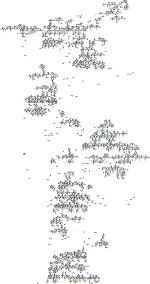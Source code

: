digraph state_space {
  size = "1,1.9";
  ratio="fill";
  node [shape=box, fontsize=90, style=filled, fillcolor=lightblue, width=2, height=1];
  edge [fontsize=80, style=bold];
  splines = true;
  overlap = false;
  0 -> 0 [label = "A>T[1,2,3,]"];
  0 -> 1 [label = "+1", weight=1];
  0 -> 2 [label = "A>T[3]", weight=1];
  0 -> 3 [label = "A>T[1]", weight=1];
  0 -> 4 [label = "A>T[2]", weight=1];
  1 -> "1 invalidate" [label = "+1"];
  "1 invalidate" [shape=circle, fontsize=7, style=filled, fillcolor=orange, width=0.3, height=0.3]
  1 -> 6 [label = "A>T[3]", weight=1];
  1 -> 7 [label = "A>T[1]", weight=1];
  1 -> 8 [label = "A>T[2]", weight=1];
  2 -> 9 [label = "+1", weight=1];
  2 -> 10 [label = "A>T[1]", weight=1];
  2 -> 11 [label = "A>T[2]", weight=1];
  3 -> 12 [label = "+1", weight=1];
  3 -> 10 [label = "A>T[3]", weight=1];
  3 -> 13 [label = "A>T[2]", weight=1];
  4 -> 14 [label = "+1", weight=1];
  4 -> 11 [label = "A>T[3]", weight=1];
  4 -> 13 [label = "A>T[1]", weight=1];
  6 -> "6 invalidate" [label = "+1"];
  "6 invalidate" [shape=circle, fontsize=7, style=filled, fillcolor=orange, width=0.3, height=0.3]
  6 -> 15 [label = "A>T[1]", weight=1];
  6 -> 16 [label = "A>T[2]", weight=1];
  7 -> "7 invalidate" [label = "+1"];
  "7 invalidate" [shape=circle, fontsize=7, style=filled, fillcolor=orange, width=0.3, height=0.3]
  7 -> 15 [label = "A>T[3]", weight=1];
  7 -> 17 [label = "A>T[2]", weight=1];
  8 -> "8 invalidate" [label = "+1"];
  "8 invalidate" [shape=circle, fontsize=7, style=filled, fillcolor=orange, width=0.3, height=0.3]
  8 -> 16 [label = "A>T[3]", weight=1];
  8 -> 17 [label = "A>T[1]", weight=1];
  9 -> 18 [label = "U>T[3,]", weight=1];
  10 -> 19 [label = "+1", weight=1];
  11 -> 20 [label = "+1", weight=1];
  12 -> 21 [label = "U>T[1,]", weight=1];
  13 -> 22 [label = "+1", weight=1];
  14 -> 23 [label = "U>T[2,]", weight=1];
  15 -> "15 invalidate" [label = "+1"];
  "15 invalidate" [shape=circle, fontsize=7, style=filled, fillcolor=orange, width=0.3, height=0.3]
  16 -> 24 [label = "+1", weight=1];
  17 -> "17 invalidate" [label = "+1"];
  "17 invalidate" [shape=circle, fontsize=7, style=filled, fillcolor=orange, width=0.3, height=0.3]
  18 -> "18 invalidate" [label = "+1"];
  "18 invalidate" [shape=circle, fontsize=7, style=filled, fillcolor=orange, width=0.3, height=0.3]
  18 -> 25 [label = "A>T[1]", weight=1];
  18 -> 26 [label = "A>T[2]", weight=1];
  19 -> 27 [label = "U>T[1,3,]", weight=1];
  20 -> 28 [label = "U>T[3,2,]", weight=1];
  21 -> "21 invalidate" [label = "+1"];
  "21 invalidate" [shape=circle, fontsize=7, style=filled, fillcolor=orange, width=0.3, height=0.3]
  21 -> 29 [label = "A>T[3]", weight=1];
  21 -> 30 [label = "A>T[2]", weight=1];
  22 -> 31 [label = "U>T[2,1,]", weight=1];
  23 -> "23 invalidate" [label = "+1"];
  "23 invalidate" [shape=circle, fontsize=7, style=filled, fillcolor=orange, width=0.3, height=0.3]
  23 -> 32 [label = "A>T[3]", weight=1];
  23 -> 33 [label = "A>T[1]", weight=1];
  24 -> 34 [label = "U>T[2,3,]", weight=1];
  25 -> "25 invalidate" [label = "+1"];
  "25 invalidate" [shape=circle, fontsize=7, style=filled, fillcolor=orange, width=0.3, height=0.3]
  25 -> 35 [label = "A>T[2]", weight=1];
  26 -> 36 [label = "+1", weight=1];
  26 -> 35 [label = "A>T[1]", weight=1];
  27 -> "27 invalidate" [label = "+1"];
  "27 invalidate" [shape=circle, fontsize=7, style=filled, fillcolor=orange, width=0.3, height=0.3]
  27 -> 37 [label = "A>T[2]", weight=1];
  28 -> 34 [label = "+1", weight=1];
  28 -> 38 [label = "A>T[1]", weight=1];
  29 -> "29 invalidate" [label = "+1"];
  "29 invalidate" [shape=circle, fontsize=7, style=filled, fillcolor=orange, width=0.3, height=0.3]
  29 -> 39 [label = "A>T[2]", weight=1];
  30 -> "30 invalidate" [label = "+1"];
  "30 invalidate" [shape=circle, fontsize=7, style=filled, fillcolor=orange, width=0.3, height=0.3]
  30 -> 39 [label = "A>T[3]", weight=1];
  31 -> "31 invalidate" [label = "+1"];
  "31 invalidate" [shape=circle, fontsize=7, style=filled, fillcolor=orange, width=0.3, height=0.3]
  31 -> 40 [label = "A>T[3]", weight=1];
  32 -> 41 [label = "+1", weight=1];
  32 -> 42 [label = "A>T[1]", weight=1];
  33 -> "33 invalidate" [label = "+1"];
  "33 invalidate" [shape=circle, fontsize=7, style=filled, fillcolor=orange, width=0.3, height=0.3]
  33 -> 42 [label = "A>T[3]", weight=1];
  34 -> "34 invalidate" [label = "+1"];
  "34 invalidate" [shape=circle, fontsize=7, style=filled, fillcolor=orange, width=0.3, height=0.3]
  34 -> 43 [label = "A>T[1]", weight=1];
  34 -> 44 [label = "A>T[3]", weight=1];
  34 -> 45 [label = "A>T[2]", weight=1];
  35 -> 46 [label = "+1", weight=1];
  36 -> 34 [label = "U>T[2,]"];
  37 -> 47 [label = "+1", weight=1];
  38 -> 48 [label = "+1", weight=1];
  39 -> 49 [label = "+1", weight=1];
  40 -> 50 [label = "+1", weight=1];
  41 -> 34 [label = "U>T[3,]"];
  42 -> 51 [label = "+1", weight=1];
  43 -> 52 [label = "+1", weight=1];
  43 -> 53 [label = "A>T[3]", weight=1];
  43 -> 54 [label = "A>T[2]", weight=1];
  44 -> "44 invalidate" [label = "+1"];
  "44 invalidate" [shape=circle, fontsize=7, style=filled, fillcolor=orange, width=0.3, height=0.3]
  44 -> 53 [label = "A>T[1]", weight=1];
  44 -> 55 [label = "A>T[2]", weight=1];
  45 -> "45 invalidate" [label = "+1"];
  "45 invalidate" [shape=circle, fontsize=7, style=filled, fillcolor=orange, width=0.3, height=0.3]
  45 -> 54 [label = "A>T[1]", weight=1];
  45 -> 55 [label = "A>T[3]", weight=1];
  46 -> 56 [label = "U>T[2,1,]", weight=1];
  47 -> 57 [label = "U>T[2,]", weight=1];
  48 -> 56 [label = "U>T[1,]", weight=1];
  49 -> 58 [label = "U>T[3,2,]", weight=1];
  50 -> 59 [label = "U>T[3,]", weight=1];
  51 -> 56 [label = "U>T[1,3,]", weight=1];
  52 -> 60 [label = "U>T[1,]", weight=1];
  53 -> 61 [label = "+1", weight=1];
  54 -> 62 [label = "+1", weight=1];
  55 -> "55 invalidate" [label = "+1"];
  "55 invalidate" [shape=circle, fontsize=7, style=filled, fillcolor=orange, width=0.3, height=0.3]
  56 -> 63 [label = "+1", weight=1];
  56 -> 64 [label = "A>T[3]", weight=1];
  56 -> 65 [label = "A>T[2]", weight=1];
  57 -> 66 [label = "+1", weight=1];
  57 -> 67 [label = "A>T[2]", weight=1];
  57 -> 68 [label = "A>T[3]", weight=1];
  58 -> 69 [label = "+1", weight=1];
  58 -> 70 [label = "A>T[2]", weight=1];
  58 -> 71 [label = "A>T[3]", weight=1];
  59 -> 72 [label = "+1", weight=1];
  59 -> 73 [label = "A>T[2]", weight=1];
  59 -> 74 [label = "A>T[3]", weight=1];
  60 -> "60 invalidate" [label = "+1"];
  "60 invalidate" [shape=circle, fontsize=7, style=filled, fillcolor=orange, width=0.3, height=0.3]
  60 -> 75 [label = "A>T[3]", weight=1];
  60 -> 76 [label = "A>T[2]", weight=1];
  60 -> 77 [label = "A>T[1]", weight=1];
  61 -> 78 [label = "U>T[1,3,]", weight=1];
  62 -> 79 [label = "U>T[1,2,]", weight=1];
  63 -> "63 invalidate" [label = "+1"];
  "63 invalidate" [shape=circle, fontsize=7, style=filled, fillcolor=orange, width=0.3, height=0.3]
  63 -> 80 [label = "A>T[3]", weight=1];
  63 -> 81 [label = "A>T[2]", weight=1];
  63 -> 82 [label = "A>T[1]", weight=1];
  64 -> 83 [label = "+1", weight=1];
  64 -> 84 [label = "A>T[2]", weight=1];
  65 -> 85 [label = "+1", weight=1];
  65 -> 84 [label = "A>T[3]", weight=1];
  66 -> "66 invalidate" [label = "+1"];
  "66 invalidate" [shape=circle, fontsize=7, style=filled, fillcolor=orange, width=0.3, height=0.3]
  66 -> 86 [label = "A>T[2]", weight=1];
  66 -> 87 [label = "A>T[3]", weight=1];
  66 -> 88 [label = "A>T[1]", weight=1];
  67 -> 89 [label = "+1", weight=1];
  67 -> 90 [label = "A>T[3]", weight=1];
  68 -> 91 [label = "+1", weight=1];
  68 -> 90 [label = "A>T[2]", weight=1];
  69 -> "69 invalidate" [label = "+1"];
  "69 invalidate" [shape=circle, fontsize=7, style=filled, fillcolor=orange, width=0.3, height=0.3]
  69 -> 92 [label = "A>T[2]", weight=1];
  69 -> 93 [label = "A>T[3]", weight=1];
  69 -> 94 [label = "A>T[1]", weight=1];
  70 -> 95 [label = "+1", weight=1];
  70 -> 96 [label = "A>T[3]", weight=1];
  71 -> 97 [label = "+1", weight=1];
  71 -> 96 [label = "A>T[2]", weight=1];
  72 -> "72 invalidate" [label = "+1"];
  "72 invalidate" [shape=circle, fontsize=7, style=filled, fillcolor=orange, width=0.3, height=0.3]
  72 -> 98 [label = "A>T[2]", weight=1];
  72 -> 99 [label = "A>T[3]", weight=1];
  72 -> 100 [label = "A>T[1]", weight=1];
  73 -> 101 [label = "+1", weight=1];
  73 -> 102 [label = "A>T[3]", weight=1];
  74 -> 103 [label = "+1", weight=1];
  74 -> 102 [label = "A>T[2]", weight=1];
  75 -> "75 invalidate" [label = "+1"];
  "75 invalidate" [shape=circle, fontsize=7, style=filled, fillcolor=orange, width=0.3, height=0.3]
  75 -> 104 [label = "A>T[2]", weight=1];
  75 -> 105 [label = "A>T[1]", weight=1];
  76 -> "76 invalidate" [label = "+1"];
  "76 invalidate" [shape=circle, fontsize=7, style=filled, fillcolor=orange, width=0.3, height=0.3]
  76 -> 104 [label = "A>T[3]", weight=1];
  76 -> 106 [label = "A>T[1]", weight=1];
  77 -> "77 invalidate" [label = "+1"];
  "77 invalidate" [shape=circle, fontsize=7, style=filled, fillcolor=orange, width=0.3, height=0.3]
  77 -> 105 [label = "A>T[3]", weight=1];
  77 -> 106 [label = "A>T[2]", weight=1];
  78 -> "78 invalidate" [label = "+1"];
  "78 invalidate" [shape=circle, fontsize=7, style=filled, fillcolor=orange, width=0.3, height=0.3]
  78 -> 107 [label = "A>T[2]", weight=1];
  78 -> 108 [label = "A>T[1]", weight=1];
  79 -> "79 invalidate" [label = "+1"];
  "79 invalidate" [shape=circle, fontsize=7, style=filled, fillcolor=orange, width=0.3, height=0.3]
  79 -> 109 [label = "A>T[3]", weight=1];
  79 -> 110 [label = "A>T[1]", weight=1];
  80 -> "80 invalidate" [label = "+1"];
  "80 invalidate" [shape=circle, fontsize=7, style=filled, fillcolor=orange, width=0.3, height=0.3]
  80 -> 111 [label = "A>T[2]", weight=1];
  80 -> 112 [label = "A>T[1]", weight=1];
  81 -> "81 invalidate" [label = "+1"];
  "81 invalidate" [shape=circle, fontsize=7, style=filled, fillcolor=orange, width=0.3, height=0.3]
  81 -> 111 [label = "A>T[3]", weight=1];
  81 -> 113 [label = "A>T[1]", weight=1];
  82 -> "82 invalidate" [label = "+1"];
  "82 invalidate" [shape=circle, fontsize=7, style=filled, fillcolor=orange, width=0.3, height=0.3]
  82 -> 112 [label = "A>T[3]", weight=1];
  82 -> 113 [label = "A>T[2]", weight=1];
  83 -> 114 [label = "U>T[3,]", weight=1];
  84 -> 115 [label = "+1", weight=1];
  85 -> 116 [label = "U>T[2,]", weight=1];
  86 -> "86 invalidate" [label = "+1"];
  "86 invalidate" [shape=circle, fontsize=7, style=filled, fillcolor=orange, width=0.3, height=0.3]
  86 -> 117 [label = "A>T[3]", weight=1];
  86 -> 118 [label = "A>T[1]", weight=1];
  87 -> "87 invalidate" [label = "+1"];
  "87 invalidate" [shape=circle, fontsize=7, style=filled, fillcolor=orange, width=0.3, height=0.3]
  87 -> 117 [label = "A>T[2]", weight=1];
  87 -> 119 [label = "A>T[1]", weight=1];
  88 -> "88 invalidate" [label = "+1"];
  "88 invalidate" [shape=circle, fontsize=7, style=filled, fillcolor=orange, width=0.3, height=0.3]
  88 -> 118 [label = "A>T[2]", weight=1];
  88 -> 119 [label = "A>T[3]", weight=1];
  89 -> 120 [label = "U>T[2,]", weight=1];
  90 -> 121 [label = "+1", weight=1];
  91 -> 122 [label = "U>T[3,]", weight=1];
  92 -> "92 invalidate" [label = "+1"];
  "92 invalidate" [shape=circle, fontsize=7, style=filled, fillcolor=orange, width=0.3, height=0.3]
  92 -> 123 [label = "A>T[3]", weight=1];
  92 -> 124 [label = "A>T[1]", weight=1];
  93 -> "93 invalidate" [label = "+1"];
  "93 invalidate" [shape=circle, fontsize=7, style=filled, fillcolor=orange, width=0.3, height=0.3]
  93 -> 123 [label = "A>T[2]", weight=1];
  93 -> 125 [label = "A>T[1]", weight=1];
  94 -> "94 invalidate" [label = "+1"];
  "94 invalidate" [shape=circle, fontsize=7, style=filled, fillcolor=orange, width=0.3, height=0.3]
  94 -> 124 [label = "A>T[2]", weight=1];
  94 -> 125 [label = "A>T[3]", weight=1];
  95 -> 126 [label = "U>T[2,]", weight=1];
  96 -> 127 [label = "+1", weight=1];
  97 -> 122 [label = "U>T[3,]", weight=1];
  98 -> "98 invalidate" [label = "+1"];
  "98 invalidate" [shape=circle, fontsize=7, style=filled, fillcolor=orange, width=0.3, height=0.3]
  98 -> 128 [label = "A>T[3]", weight=1];
  98 -> 129 [label = "A>T[1]", weight=1];
  99 -> "99 invalidate" [label = "+1"];
  "99 invalidate" [shape=circle, fontsize=7, style=filled, fillcolor=orange, width=0.3, height=0.3]
  99 -> 128 [label = "A>T[2]", weight=1];
  99 -> 130 [label = "A>T[1]", weight=1];
  100 -> "100 invalidate" [label = "+1"];
  "100 invalidate" [shape=circle, fontsize=7, style=filled, fillcolor=orange, width=0.3, height=0.3]
  100 -> 129 [label = "A>T[2]", weight=1];
  100 -> 130 [label = "A>T[3]", weight=1];
  101 -> 126 [label = "U>T[2,]", weight=1];
  102 -> 131 [label = "+1", weight=1];
  103 -> 132 [label = "U>T[3,]", weight=1];
  104 -> 133 [label = "+1", weight=1];
  105 -> "105 invalidate" [label = "+1"];
  "105 invalidate" [shape=circle, fontsize=7, style=filled, fillcolor=orange, width=0.3, height=0.3]
  106 -> "106 invalidate" [label = "+1"];
  "106 invalidate" [shape=circle, fontsize=7, style=filled, fillcolor=orange, width=0.3, height=0.3]
  107 -> 134 [label = "+1", weight=1];
  107 -> 135 [label = "A>T[1]", weight=1];
  108 -> "108 invalidate" [label = "+1"];
  "108 invalidate" [shape=circle, fontsize=7, style=filled, fillcolor=orange, width=0.3, height=0.3]
  108 -> 135 [label = "A>T[2]", weight=1];
  109 -> 136 [label = "+1", weight=1];
  109 -> 137 [label = "A>T[1]", weight=1];
  110 -> "110 invalidate" [label = "+1"];
  "110 invalidate" [shape=circle, fontsize=7, style=filled, fillcolor=orange, width=0.3, height=0.3]
  110 -> 137 [label = "A>T[3]", weight=1];
  111 -> 138 [label = "+1", weight=1];
  112 -> "112 invalidate" [label = "+1"];
  "112 invalidate" [shape=circle, fontsize=7, style=filled, fillcolor=orange, width=0.3, height=0.3]
  113 -> "113 invalidate" [label = "+1"];
  "113 invalidate" [shape=circle, fontsize=7, style=filled, fillcolor=orange, width=0.3, height=0.3]
  114 -> "114 invalidate" [label = "+1"];
  "114 invalidate" [shape=circle, fontsize=7, style=filled, fillcolor=orange, width=0.3, height=0.3]
  114 -> 139 [label = "A>T[2]", weight=1];
  114 -> 140 [label = "A>T[1]", weight=1];
  115 -> 141 [label = "U>T[3,2,]", weight=1];
  116 -> "116 invalidate" [label = "+1"];
  "116 invalidate" [shape=circle, fontsize=7, style=filled, fillcolor=orange, width=0.3, height=0.3]
  116 -> 142 [label = "A>T[3]", weight=1];
  116 -> 143 [label = "A>T[1]", weight=1];
  117 -> "117 invalidate" [label = "+1"];
  "117 invalidate" [shape=circle, fontsize=7, style=filled, fillcolor=orange, width=0.3, height=0.3]
  118 -> "118 invalidate" [label = "+1"];
  "118 invalidate" [shape=circle, fontsize=7, style=filled, fillcolor=orange, width=0.3, height=0.3]
  119 -> "119 invalidate" [label = "+1"];
  "119 invalidate" [shape=circle, fontsize=7, style=filled, fillcolor=orange, width=0.3, height=0.3]
  120 -> "120 invalidate" [label = "+1"];
  "120 invalidate" [shape=circle, fontsize=7, style=filled, fillcolor=orange, width=0.3, height=0.3]
  120 -> 144 [label = "A>T[3]", weight=1];
  120 -> 145 [label = "A>T[1]", weight=1];
  121 -> 146 [label = "U>T[3,2,]", weight=1];
  122 -> "122 invalidate" [label = "+1"];
  "122 invalidate" [shape=circle, fontsize=7, style=filled, fillcolor=orange, width=0.3, height=0.3]
  122 -> 147 [label = "A>T[2]", weight=1];
  122 -> 148 [label = "A>T[1]", weight=1];
  123 -> 149 [label = "+1", weight=1];
  124 -> "124 invalidate" [label = "+1"];
  "124 invalidate" [shape=circle, fontsize=7, style=filled, fillcolor=orange, width=0.3, height=0.3]
  125 -> "125 invalidate" [label = "+1"];
  "125 invalidate" [shape=circle, fontsize=7, style=filled, fillcolor=orange, width=0.3, height=0.3]
  126 -> "126 invalidate" [label = "+1"];
  "126 invalidate" [shape=circle, fontsize=7, style=filled, fillcolor=orange, width=0.3, height=0.3]
  126 -> 150 [label = "A>T[3]", weight=1];
  126 -> 151 [label = "A>T[1]", weight=1];
  127 -> 146 [label = "U>T[2,3,]", weight=1];
  128 -> 152 [label = "+1", weight=1];
  129 -> "129 invalidate" [label = "+1"];
  "129 invalidate" [shape=circle, fontsize=7, style=filled, fillcolor=orange, width=0.3, height=0.3]
  130 -> "130 invalidate" [label = "+1"];
  "130 invalidate" [shape=circle, fontsize=7, style=filled, fillcolor=orange, width=0.3, height=0.3]
  131 -> 146 [label = "U>T[2,3,]", weight=1];
  132 -> "132 invalidate" [label = "+1"];
  "132 invalidate" [shape=circle, fontsize=7, style=filled, fillcolor=orange, width=0.3, height=0.3]
  132 -> 153 [label = "A>T[2]", weight=1];
  132 -> 154 [label = "A>T[1]", weight=1];
  133 -> 155 [label = "U>T[2,3,]", weight=1];
  134 -> 156 [label = "U>T[2,]", weight=1];
  135 -> 157 [label = "+1", weight=1];
  136 -> 158 [label = "U>T[3,]", weight=1];
  137 -> 159 [label = "+1", weight=1];
  138 -> 160 [label = "U>T[2,3,]", weight=1];
  139 -> 161 [label = "+1", weight=1];
  139 -> 162 [label = "A>T[1]", weight=1];
  140 -> "140 invalidate" [label = "+1"];
  "140 invalidate" [shape=circle, fontsize=7, style=filled, fillcolor=orange, width=0.3, height=0.3]
  140 -> 162 [label = "A>T[2]", weight=1];
  141 -> 160 [label = "+1", weight=1];
  141 -> 163 [label = "A>T[1]", weight=1];
  142 -> 164 [label = "+1", weight=1];
  142 -> 165 [label = "A>T[1]", weight=1];
  143 -> "143 invalidate" [label = "+1"];
  "143 invalidate" [shape=circle, fontsize=7, style=filled, fillcolor=orange, width=0.3, height=0.3]
  143 -> 165 [label = "A>T[3]", weight=1];
  144 -> "144 invalidate" [label = "+1"];
  "144 invalidate" [shape=circle, fontsize=7, style=filled, fillcolor=orange, width=0.3, height=0.3]
  144 -> 166 [label = "A>T[1]", weight=1];
  145 -> "145 invalidate" [label = "+1"];
  "145 invalidate" [shape=circle, fontsize=7, style=filled, fillcolor=orange, width=0.3, height=0.3]
  145 -> 166 [label = "A>T[3]", weight=1];
  146 -> 167 [label = "+1", weight=1];
  146 -> 168 [label = "A>T[1]", weight=1];
  147 -> 169 [label = "+1", weight=1];
  147 -> 170 [label = "A>T[1]", weight=1];
  148 -> "148 invalidate" [label = "+1"];
  "148 invalidate" [shape=circle, fontsize=7, style=filled, fillcolor=orange, width=0.3, height=0.3]
  148 -> 170 [label = "A>T[2]", weight=1];
  149 -> 167 [label = "U>T[2,3,]", weight=1];
  150 -> 171 [label = "+1", weight=1];
  150 -> 172 [label = "A>T[1]", weight=1];
  151 -> "151 invalidate" [label = "+1"];
  "151 invalidate" [shape=circle, fontsize=7, style=filled, fillcolor=orange, width=0.3, height=0.3]
  151 -> 172 [label = "A>T[3]", weight=1];
  152 -> 167 [label = "U>T[3,2,]", weight=1];
  153 -> 173 [label = "+1", weight=1];
  153 -> 174 [label = "A>T[1]", weight=1];
  154 -> "154 invalidate" [label = "+1"];
  "154 invalidate" [shape=circle, fontsize=7, style=filled, fillcolor=orange, width=0.3, height=0.3]
  154 -> 174 [label = "A>T[2]", weight=1];
  155 -> 175 [label = "+1", weight=1];
  155 -> 176 [label = "A>T[1]", weight=1];
  155 -> 177 [label = "A>T[3]", weight=1];
  155 -> 178 [label = "A>T[2]", weight=1];
  156 -> 179 [label = "+1", weight=1];
  156 -> 180 [label = "A>T[1]", weight=1];
  156 -> 181 [label = "A>T[3]", weight=1];
  156 -> 182 [label = "A>T[2]", weight=1];
  157 -> 183 [label = "U>T[2,1,]", weight=1];
  158 -> 184 [label = "+1", weight=1];
  158 -> 185 [label = "A>T[1]", weight=1];
  158 -> 186 [label = "A>T[2]", weight=1];
  158 -> 187 [label = "A>T[3]", weight=1];
  159 -> "159 invalidate" [label = "U>T[1,3,]"];
  "159 invalidate" [shape=circle, fontsize=7, style=filled, fillcolor=orange, width=0.3, height=0.3]
  160 -> 188 [label = "+1", weight=1];
  160 -> 189 [label = "A>T[1]", weight=1];
  160 -> 190 [label = "A>T[2]", weight=1];
  160 -> 191 [label = "A>T[3]", weight=1];
  161 -> 160 [label = "U>T[2,]"];
  162 -> 192 [label = "+1", weight=1];
  163 -> 193 [label = "+1", weight=1];
  164 -> 160 [label = "U>T[3,]"];
  165 -> 194 [label = "+1", weight=1];
  166 -> "166 invalidate" [label = "+1"];
  "166 invalidate" [shape=circle, fontsize=7, style=filled, fillcolor=orange, width=0.3, height=0.3]
  167 -> 195 [label = "+1", weight=1];
  167 -> 196 [label = "A>T[1]", weight=1];
  167 -> 197 [label = "A>T[3]", weight=1];
  167 -> 198 [label = "A>T[2]", weight=1];
  168 -> 199 [label = "+1", weight=1];
  169 -> 167 [label = "U>T[2,]"];
  170 -> 200 [label = "+1", weight=1];
  171 -> 167 [label = "U>T[3,]"];
  172 -> 201 [label = "+1", weight=1];
  173 -> 167 [label = "U>T[2,]"];
  174 -> 202 [label = "+1", weight=1];
  175 -> "175 invalidate" [label = "+1"];
  "175 invalidate" [shape=circle, fontsize=7, style=filled, fillcolor=orange, width=0.3, height=0.3]
  175 -> 203 [label = "A>T[1]", weight=1];
  175 -> 204 [label = "A>T[3]", weight=1];
  175 -> 205 [label = "A>T[2]", weight=1];
  176 -> 206 [label = "+1", weight=1];
  176 -> 207 [label = "A>T[3]", weight=1];
  176 -> 208 [label = "A>T[2]", weight=1];
  177 -> 209 [label = "+1", weight=1];
  177 -> 207 [label = "A>T[1]", weight=1];
  177 -> 210 [label = "A>T[2]", weight=1];
  178 -> 211 [label = "+1", weight=1];
  178 -> 208 [label = "A>T[1]", weight=1];
  178 -> 210 [label = "A>T[3]", weight=1];
  179 -> "179 invalidate" [label = "+1"];
  "179 invalidate" [shape=circle, fontsize=7, style=filled, fillcolor=orange, width=0.3, height=0.3]
  179 -> 212 [label = "A>T[1]", weight=1];
  179 -> 213 [label = "A>T[3]", weight=1];
  179 -> 214 [label = "A>T[2]", weight=1];
  180 -> 215 [label = "+1", weight=1];
  180 -> 216 [label = "A>T[3]", weight=1];
  180 -> 217 [label = "A>T[2]", weight=1];
  181 -> 218 [label = "+1", weight=1];
  181 -> 216 [label = "A>T[1]", weight=1];
  181 -> 219 [label = "A>T[2]", weight=1];
  182 -> 220 [label = "+1", weight=1];
  182 -> 217 [label = "A>T[1]", weight=1];
  182 -> 219 [label = "A>T[3]", weight=1];
  183 -> 221 [label = "+1", weight=1];
  183 -> 222 [label = "A>T[3]", weight=1];
  183 -> 223 [label = "A>T[2]", weight=1];
  184 -> "184 invalidate" [label = "+1"];
  "184 invalidate" [shape=circle, fontsize=7, style=filled, fillcolor=orange, width=0.3, height=0.3]
  184 -> 224 [label = "A>T[1]", weight=1];
  184 -> 225 [label = "A>T[2]", weight=1];
  184 -> 226 [label = "A>T[3]", weight=1];
  185 -> 227 [label = "+1", weight=1];
  185 -> 228 [label = "A>T[2]", weight=1];
  185 -> 229 [label = "A>T[3]", weight=1];
  186 -> 230 [label = "+1", weight=1];
  186 -> 228 [label = "A>T[1]", weight=1];
  186 -> 231 [label = "A>T[3]", weight=1];
  187 -> 232 [label = "+1", weight=1];
  187 -> 229 [label = "A>T[1]", weight=1];
  187 -> 231 [label = "A>T[2]", weight=1];
  188 -> "188 invalidate" [label = "+1"];
  "188 invalidate" [shape=circle, fontsize=7, style=filled, fillcolor=orange, width=0.3, height=0.3]
  188 -> 233 [label = "A>T[1]", weight=1];
  188 -> 234 [label = "A>T[2]", weight=1];
  188 -> 235 [label = "A>T[3]", weight=1];
  189 -> 236 [label = "+1", weight=1];
  189 -> 237 [label = "A>T[2]", weight=1];
  189 -> 238 [label = "A>T[3]", weight=1];
  190 -> 239 [label = "+1", weight=1];
  190 -> 237 [label = "A>T[1]", weight=1];
  190 -> 240 [label = "A>T[3]", weight=1];
  191 -> 241 [label = "+1", weight=1];
  191 -> 238 [label = "A>T[1]", weight=1];
  191 -> 240 [label = "A>T[2]", weight=1];
  192 -> 242 [label = "U>T[1,2,]", weight=1];
  193 -> 242 [label = "U>T[1,]", weight=1];
  194 -> 242 [label = "U>T[3,1,]", weight=1];
  195 -> "195 invalidate" [label = "+1"];
  "195 invalidate" [shape=circle, fontsize=7, style=filled, fillcolor=orange, width=0.3, height=0.3]
  195 -> 243 [label = "A>T[1]", weight=1];
  195 -> 244 [label = "A>T[3]", weight=1];
  195 -> 245 [label = "A>T[2]", weight=1];
  196 -> 246 [label = "+1", weight=1];
  196 -> 247 [label = "A>T[3]", weight=1];
  196 -> 248 [label = "A>T[2]", weight=1];
  197 -> 249 [label = "+1", weight=1];
  197 -> 247 [label = "A>T[1]", weight=1];
  197 -> 250 [label = "A>T[2]", weight=1];
  198 -> 251 [label = "+1", weight=1];
  198 -> 248 [label = "A>T[1]", weight=1];
  198 -> 250 [label = "A>T[3]", weight=1];
  199 -> 252 [label = "U>T[1,]", weight=1];
  200 -> 252 [label = "U>T[2,1,]", weight=1];
  201 -> 252 [label = "U>T[3,1,]", weight=1];
  202 -> 252 [label = "U>T[2,1,]", weight=1];
  203 -> "203 invalidate" [label = "+1"];
  "203 invalidate" [shape=circle, fontsize=7, style=filled, fillcolor=orange, width=0.3, height=0.3]
  203 -> 253 [label = "A>T[3]", weight=1];
  203 -> 254 [label = "A>T[2]", weight=1];
  204 -> "204 invalidate" [label = "+1"];
  "204 invalidate" [shape=circle, fontsize=7, style=filled, fillcolor=orange, width=0.3, height=0.3]
  204 -> 253 [label = "A>T[1]", weight=1];
  204 -> 255 [label = "A>T[2]", weight=1];
  205 -> "205 invalidate" [label = "+1"];
  "205 invalidate" [shape=circle, fontsize=7, style=filled, fillcolor=orange, width=0.3, height=0.3]
  205 -> 254 [label = "A>T[1]", weight=1];
  205 -> 255 [label = "A>T[3]", weight=1];
  206 -> 256 [label = "U>T[1,]", weight=1];
  207 -> 257 [label = "+1", weight=1];
  208 -> 258 [label = "+1", weight=1];
  209 -> 259 [label = "U>T[3,]", weight=1];
  210 -> 260 [label = "+1", weight=1];
  211 -> 261 [label = "U>T[2,]", weight=1];
  212 -> "212 invalidate" [label = "+1"];
  "212 invalidate" [shape=circle, fontsize=7, style=filled, fillcolor=orange, width=0.3, height=0.3]
  212 -> 262 [label = "A>T[3]", weight=1];
  212 -> 263 [label = "A>T[2]", weight=1];
  213 -> "213 invalidate" [label = "+1"];
  "213 invalidate" [shape=circle, fontsize=7, style=filled, fillcolor=orange, width=0.3, height=0.3]
  213 -> 262 [label = "A>T[1]", weight=1];
  213 -> 264 [label = "A>T[2]", weight=1];
  214 -> "214 invalidate" [label = "+1"];
  "214 invalidate" [shape=circle, fontsize=7, style=filled, fillcolor=orange, width=0.3, height=0.3]
  214 -> 263 [label = "A>T[1]", weight=1];
  214 -> 264 [label = "A>T[3]", weight=1];
  215 -> 265 [label = "U>T[1,]", weight=1];
  216 -> 266 [label = "+1", weight=1];
  217 -> 267 [label = "+1", weight=1];
  218 -> 259 [label = "U>T[3,]", weight=1];
  219 -> 268 [label = "+1", weight=1];
  220 -> 269 [label = "U>T[2,]", weight=1];
  221 -> "221 invalidate" [label = "+1"];
  "221 invalidate" [shape=circle, fontsize=7, style=filled, fillcolor=orange, width=0.3, height=0.3]
  221 -> 270 [label = "A>T[3]", weight=1];
  221 -> 271 [label = "A>T[2]", weight=1];
  222 -> 272 [label = "+1", weight=1];
  222 -> 273 [label = "A>T[2]", weight=1];
  223 -> 274 [label = "+1", weight=1];
  223 -> 273 [label = "A>T[3]", weight=1];
  224 -> "224 invalidate" [label = "+1"];
  "224 invalidate" [shape=circle, fontsize=7, style=filled, fillcolor=orange, width=0.3, height=0.3]
  224 -> 275 [label = "A>T[2]", weight=1];
  224 -> 276 [label = "A>T[3]", weight=1];
  225 -> "225 invalidate" [label = "+1"];
  "225 invalidate" [shape=circle, fontsize=7, style=filled, fillcolor=orange, width=0.3, height=0.3]
  225 -> 275 [label = "A>T[1]", weight=1];
  225 -> 277 [label = "A>T[3]", weight=1];
  226 -> "226 invalidate" [label = "+1"];
  "226 invalidate" [shape=circle, fontsize=7, style=filled, fillcolor=orange, width=0.3, height=0.3]
  226 -> 276 [label = "A>T[1]", weight=1];
  226 -> 277 [label = "A>T[2]", weight=1];
  227 -> 278 [label = "U>T[1,]", weight=1];
  228 -> 279 [label = "+1", weight=1];
  229 -> 280 [label = "+1", weight=1];
  230 -> 261 [label = "U>T[2,]", weight=1];
  231 -> 281 [label = "+1", weight=1];
  232 -> 282 [label = "U>T[3,]", weight=1];
  233 -> "233 invalidate" [label = "+1"];
  "233 invalidate" [shape=circle, fontsize=7, style=filled, fillcolor=orange, width=0.3, height=0.3]
  233 -> 283 [label = "A>T[2]", weight=1];
  233 -> 284 [label = "A>T[3]", weight=1];
  234 -> "234 invalidate" [label = "+1"];
  "234 invalidate" [shape=circle, fontsize=7, style=filled, fillcolor=orange, width=0.3, height=0.3]
  234 -> 283 [label = "A>T[1]", weight=1];
  234 -> 285 [label = "A>T[3]", weight=1];
  235 -> "235 invalidate" [label = "+1"];
  "235 invalidate" [shape=circle, fontsize=7, style=filled, fillcolor=orange, width=0.3, height=0.3]
  235 -> 284 [label = "A>T[1]", weight=1];
  235 -> 285 [label = "A>T[2]", weight=1];
  236 -> 286 [label = "U>T[1,]", weight=1];
  237 -> 287 [label = "+1", weight=1];
  238 -> 288 [label = "+1", weight=1];
  239 -> 289 [label = "U>T[2,]", weight=1];
  240 -> 290 [label = "+1", weight=1];
  241 -> 291 [label = "U>T[3,]", weight=1];
  242 -> 292 [label = "+1", weight=1];
  242 -> 293 [label = "A>T[2]", weight=1];
  242 -> 294 [label = "A>T[3]", weight=1];
  243 -> "243 invalidate" [label = "+1"];
  "243 invalidate" [shape=circle, fontsize=7, style=filled, fillcolor=orange, width=0.3, height=0.3]
  243 -> 295 [label = "A>T[3]", weight=1];
  243 -> 296 [label = "A>T[2]", weight=1];
  244 -> "244 invalidate" [label = "+1"];
  "244 invalidate" [shape=circle, fontsize=7, style=filled, fillcolor=orange, width=0.3, height=0.3]
  244 -> 295 [label = "A>T[1]", weight=1];
  244 -> 297 [label = "A>T[2]", weight=1];
  245 -> "245 invalidate" [label = "+1"];
  "245 invalidate" [shape=circle, fontsize=7, style=filled, fillcolor=orange, width=0.3, height=0.3]
  245 -> 296 [label = "A>T[1]", weight=1];
  245 -> 297 [label = "A>T[3]", weight=1];
  246 -> 298 [label = "U>T[1,]", weight=1];
  247 -> 299 [label = "+1", weight=1];
  248 -> 300 [label = "+1", weight=1];
  249 -> 301 [label = "U>T[3,]", weight=1];
  250 -> 302 [label = "+1", weight=1];
  251 -> 303 [label = "U>T[2,]", weight=1];
  252 -> 304 [label = "+1", weight=1];
  252 -> 305 [label = "A>T[3]", weight=1];
  252 -> 306 [label = "A>T[2]", weight=1];
  253 -> "253 invalidate" [label = "+1"];
  "253 invalidate" [shape=circle, fontsize=7, style=filled, fillcolor=orange, width=0.3, height=0.3]
  254 -> "254 invalidate" [label = "+1"];
  "254 invalidate" [shape=circle, fontsize=7, style=filled, fillcolor=orange, width=0.3, height=0.3]
  255 -> "255 invalidate" [label = "+1"];
  "255 invalidate" [shape=circle, fontsize=7, style=filled, fillcolor=orange, width=0.3, height=0.3]
  256 -> "256 invalidate" [label = "+1"];
  "256 invalidate" [shape=circle, fontsize=7, style=filled, fillcolor=orange, width=0.3, height=0.3]
  256 -> 307 [label = "A>T[3]", weight=1];
  256 -> 308 [label = "A>T[2]", weight=1];
  257 -> 309 [label = "U>T[1,3,]", weight=1];
  258 -> 310 [label = "U>T[1,2,]", weight=1];
  259 -> "259 invalidate" [label = "+1"];
  "259 invalidate" [shape=circle, fontsize=7, style=filled, fillcolor=orange, width=0.3, height=0.3]
  259 -> 311 [label = "A>T[1]", weight=1];
  259 -> 312 [label = "A>T[2]", weight=1];
  260 -> 313 [label = "U>T[3,2,]", weight=1];
  261 -> "261 invalidate" [label = "+1"];
  "261 invalidate" [shape=circle, fontsize=7, style=filled, fillcolor=orange, width=0.3, height=0.3]
  261 -> 314 [label = "A>T[1]", weight=1];
  261 -> 315 [label = "A>T[3]", weight=1];
  262 -> "262 invalidate" [label = "+1"];
  "262 invalidate" [shape=circle, fontsize=7, style=filled, fillcolor=orange, width=0.3, height=0.3]
  263 -> "263 invalidate" [label = "+1"];
  "263 invalidate" [shape=circle, fontsize=7, style=filled, fillcolor=orange, width=0.3, height=0.3]
  264 -> "264 invalidate" [label = "+1"];
  "264 invalidate" [shape=circle, fontsize=7, style=filled, fillcolor=orange, width=0.3, height=0.3]
  265 -> "265 invalidate" [label = "+1"];
  "265 invalidate" [shape=circle, fontsize=7, style=filled, fillcolor=orange, width=0.3, height=0.3]
  265 -> 316 [label = "A>T[3]", weight=1];
  265 -> 317 [label = "A>T[2]", weight=1];
  266 -> 309 [label = "U>T[1,3,]", weight=1];
  267 -> 318 [label = "U>T[1,2,]", weight=1];
  268 -> 313 [label = "U>T[3,2,]", weight=1];
  269 -> "269 invalidate" [label = "+1"];
  "269 invalidate" [shape=circle, fontsize=7, style=filled, fillcolor=orange, width=0.3, height=0.3]
  269 -> 319 [label = "A>T[1]", weight=1];
  269 -> 320 [label = "A>T[3]", weight=1];
  270 -> "270 invalidate" [label = "+1"];
  "270 invalidate" [shape=circle, fontsize=7, style=filled, fillcolor=orange, width=0.3, height=0.3]
  270 -> 321 [label = "A>T[2]", weight=1];
  271 -> "271 invalidate" [label = "+1"];
  "271 invalidate" [shape=circle, fontsize=7, style=filled, fillcolor=orange, width=0.3, height=0.3]
  271 -> 321 [label = "A>T[3]", weight=1];
  272 -> 322 [label = "U>T[3,]", weight=1];
  273 -> 323 [label = "+1", weight=1];
  274 -> "274 invalidate" [label = "U>T[2,]"];
  "274 invalidate" [shape=circle, fontsize=7, style=filled, fillcolor=orange, width=0.3, height=0.3]
  275 -> "275 invalidate" [label = "+1"];
  "275 invalidate" [shape=circle, fontsize=7, style=filled, fillcolor=orange, width=0.3, height=0.3]
  276 -> "276 invalidate" [label = "+1"];
  "276 invalidate" [shape=circle, fontsize=7, style=filled, fillcolor=orange, width=0.3, height=0.3]
  277 -> "277 invalidate" [label = "+1"];
  "277 invalidate" [shape=circle, fontsize=7, style=filled, fillcolor=orange, width=0.3, height=0.3]
  278 -> "278 invalidate" [label = "+1"];
  "278 invalidate" [shape=circle, fontsize=7, style=filled, fillcolor=orange, width=0.3, height=0.3]
  278 -> 324 [label = "A>T[2]", weight=1];
  278 -> 325 [label = "A>T[3]", weight=1];
  279 -> 310 [label = "U>T[2,1,]", weight=1];
  280 -> 326 [label = "U>T[3,1,]", weight=1];
  281 -> 313 [label = "U>T[2,3,]", weight=1];
  282 -> "282 invalidate" [label = "+1"];
  "282 invalidate" [shape=circle, fontsize=7, style=filled, fillcolor=orange, width=0.3, height=0.3]
  282 -> 327 [label = "A>T[1]", weight=1];
  282 -> 328 [label = "A>T[2]", weight=1];
  283 -> "283 invalidate" [label = "+1"];
  "283 invalidate" [shape=circle, fontsize=7, style=filled, fillcolor=orange, width=0.3, height=0.3]
  284 -> "284 invalidate" [label = "+1"];
  "284 invalidate" [shape=circle, fontsize=7, style=filled, fillcolor=orange, width=0.3, height=0.3]
  285 -> "285 invalidate" [label = "+1"];
  "285 invalidate" [shape=circle, fontsize=7, style=filled, fillcolor=orange, width=0.3, height=0.3]
  286 -> "286 invalidate" [label = "+1"];
  "286 invalidate" [shape=circle, fontsize=7, style=filled, fillcolor=orange, width=0.3, height=0.3]
  286 -> 329 [label = "A>T[2]", weight=1];
  286 -> 330 [label = "A>T[3]", weight=1];
  287 -> 331 [label = "U>T[1,2,]", weight=1];
  288 -> 332 [label = "U>T[1,3,]", weight=1];
  289 -> "289 invalidate" [label = "+1"];
  "289 invalidate" [shape=circle, fontsize=7, style=filled, fillcolor=orange, width=0.3, height=0.3]
  289 -> 333 [label = "A>T[1]", weight=1];
  289 -> 334 [label = "A>T[3]", weight=1];
  290 -> 335 [label = "U>T[3,2,]", weight=1];
  291 -> "291 invalidate" [label = "+1"];
  "291 invalidate" [shape=circle, fontsize=7, style=filled, fillcolor=orange, width=0.3, height=0.3]
  291 -> 336 [label = "A>T[1]", weight=1];
  291 -> 337 [label = "A>T[2]", weight=1];
  292 -> "292 invalidate" [label = "+1"];
  "292 invalidate" [shape=circle, fontsize=7, style=filled, fillcolor=orange, width=0.3, height=0.3]
  292 -> 338 [label = "A>T[2]", weight=1];
  292 -> 339 [label = "A>T[3]", weight=1];
  293 -> 340 [label = "+1", weight=1];
  293 -> 341 [label = "A>T[3]", weight=1];
  294 -> 342 [label = "+1", weight=1];
  294 -> 341 [label = "A>T[2]", weight=1];
  295 -> "295 invalidate" [label = "+1"];
  "295 invalidate" [shape=circle, fontsize=7, style=filled, fillcolor=orange, width=0.3, height=0.3]
  296 -> "296 invalidate" [label = "+1"];
  "296 invalidate" [shape=circle, fontsize=7, style=filled, fillcolor=orange, width=0.3, height=0.3]
  297 -> "297 invalidate" [label = "+1"];
  "297 invalidate" [shape=circle, fontsize=7, style=filled, fillcolor=orange, width=0.3, height=0.3]
  298 -> "298 invalidate" [label = "+1"];
  "298 invalidate" [shape=circle, fontsize=7, style=filled, fillcolor=orange, width=0.3, height=0.3]
  298 -> 343 [label = "A>T[3]", weight=1];
  298 -> 344 [label = "A>T[2]", weight=1];
  299 -> 345 [label = "U>T[1,3,]", weight=1];
  300 -> 346 [label = "U>T[2,1,]", weight=1];
  301 -> "301 invalidate" [label = "+1"];
  "301 invalidate" [shape=circle, fontsize=7, style=filled, fillcolor=orange, width=0.3, height=0.3]
  301 -> 347 [label = "A>T[1]", weight=1];
  301 -> 348 [label = "A>T[2]", weight=1];
  302 -> 349 [label = "U>T[3,2,]", weight=1];
  303 -> "303 invalidate" [label = "+1"];
  "303 invalidate" [shape=circle, fontsize=7, style=filled, fillcolor=orange, width=0.3, height=0.3]
  303 -> 350 [label = "A>T[1]", weight=1];
  303 -> 351 [label = "A>T[3]", weight=1];
  304 -> "304 invalidate" [label = "+1"];
  "304 invalidate" [shape=circle, fontsize=7, style=filled, fillcolor=orange, width=0.3, height=0.3]
  304 -> 352 [label = "A>T[3]", weight=1];
  304 -> 353 [label = "A>T[2]", weight=1];
  305 -> 354 [label = "+1", weight=1];
  305 -> 355 [label = "A>T[2]", weight=1];
  306 -> 356 [label = "+1", weight=1];
  306 -> 355 [label = "A>T[3]", weight=1];
  307 -> "307 invalidate" [label = "+1"];
  "307 invalidate" [shape=circle, fontsize=7, style=filled, fillcolor=orange, width=0.3, height=0.3]
  307 -> 357 [label = "A>T[2]", weight=1];
  308 -> "308 invalidate" [label = "+1"];
  "308 invalidate" [shape=circle, fontsize=7, style=filled, fillcolor=orange, width=0.3, height=0.3]
  308 -> 357 [label = "A>T[3]", weight=1];
  309 -> "309 invalidate" [label = "+1"];
  "309 invalidate" [shape=circle, fontsize=7, style=filled, fillcolor=orange, width=0.3, height=0.3]
  309 -> 358 [label = "A>T[2]", weight=1];
  310 -> "310 invalidate" [label = "+1"];
  "310 invalidate" [shape=circle, fontsize=7, style=filled, fillcolor=orange, width=0.3, height=0.3]
  310 -> 359 [label = "A>T[3]", weight=1];
  311 -> "311 invalidate" [label = "+1"];
  "311 invalidate" [shape=circle, fontsize=7, style=filled, fillcolor=orange, width=0.3, height=0.3]
  311 -> 360 [label = "A>T[2]", weight=1];
  312 -> "312 invalidate" [label = "+1"];
  "312 invalidate" [shape=circle, fontsize=7, style=filled, fillcolor=orange, width=0.3, height=0.3]
  312 -> 360 [label = "A>T[1]", weight=1];
  313 -> "313 invalidate" [label = "+1"];
  "313 invalidate" [shape=circle, fontsize=7, style=filled, fillcolor=orange, width=0.3, height=0.3]
  313 -> 361 [label = "A>T[1]", weight=1];
  314 -> "314 invalidate" [label = "+1"];
  "314 invalidate" [shape=circle, fontsize=7, style=filled, fillcolor=orange, width=0.3, height=0.3]
  314 -> 362 [label = "A>T[3]", weight=1];
  315 -> "315 invalidate" [label = "+1"];
  "315 invalidate" [shape=circle, fontsize=7, style=filled, fillcolor=orange, width=0.3, height=0.3]
  315 -> 362 [label = "A>T[1]", weight=1];
  316 -> "316 invalidate" [label = "+1"];
  "316 invalidate" [shape=circle, fontsize=7, style=filled, fillcolor=orange, width=0.3, height=0.3]
  316 -> 363 [label = "A>T[2]", weight=1];
  317 -> "317 invalidate" [label = "+1"];
  "317 invalidate" [shape=circle, fontsize=7, style=filled, fillcolor=orange, width=0.3, height=0.3]
  317 -> 363 [label = "A>T[3]", weight=1];
  318 -> "318 invalidate" [label = "+1"];
  "318 invalidate" [shape=circle, fontsize=7, style=filled, fillcolor=orange, width=0.3, height=0.3]
  318 -> 364 [label = "A>T[3]", weight=1];
  319 -> "319 invalidate" [label = "+1"];
  "319 invalidate" [shape=circle, fontsize=7, style=filled, fillcolor=orange, width=0.3, height=0.3]
  319 -> 365 [label = "A>T[3]", weight=1];
  320 -> "320 invalidate" [label = "+1"];
  "320 invalidate" [shape=circle, fontsize=7, style=filled, fillcolor=orange, width=0.3, height=0.3]
  320 -> 365 [label = "A>T[1]", weight=1];
  321 -> "321 invalidate" [label = "+1"];
  "321 invalidate" [shape=circle, fontsize=7, style=filled, fillcolor=orange, width=0.3, height=0.3]
  322 -> "322 invalidate" [label = "+1"];
  "322 invalidate" [shape=circle, fontsize=7, style=filled, fillcolor=orange, width=0.3, height=0.3]
  322 -> 366 [label = "A>T[2]", weight=1];
  323 -> "323 invalidate" [label = "U>T[3,2,]"];
  "323 invalidate" [shape=circle, fontsize=7, style=filled, fillcolor=orange, width=0.3, height=0.3]
  324 -> "324 invalidate" [label = "+1"];
  "324 invalidate" [shape=circle, fontsize=7, style=filled, fillcolor=orange, width=0.3, height=0.3]
  324 -> 367 [label = "A>T[3]", weight=1];
  325 -> "325 invalidate" [label = "+1"];
  "325 invalidate" [shape=circle, fontsize=7, style=filled, fillcolor=orange, width=0.3, height=0.3]
  325 -> 367 [label = "A>T[2]", weight=1];
  326 -> "326 invalidate" [label = "+1"];
  "326 invalidate" [shape=circle, fontsize=7, style=filled, fillcolor=orange, width=0.3, height=0.3]
  326 -> 368 [label = "A>T[2]", weight=1];
  327 -> "327 invalidate" [label = "+1"];
  "327 invalidate" [shape=circle, fontsize=7, style=filled, fillcolor=orange, width=0.3, height=0.3]
  327 -> 369 [label = "A>T[2]", weight=1];
  328 -> "328 invalidate" [label = "+1"];
  "328 invalidate" [shape=circle, fontsize=7, style=filled, fillcolor=orange, width=0.3, height=0.3]
  328 -> 369 [label = "A>T[1]", weight=1];
  329 -> "329 invalidate" [label = "+1"];
  "329 invalidate" [shape=circle, fontsize=7, style=filled, fillcolor=orange, width=0.3, height=0.3]
  329 -> 370 [label = "A>T[3]", weight=1];
  330 -> "330 invalidate" [label = "+1"];
  "330 invalidate" [shape=circle, fontsize=7, style=filled, fillcolor=orange, width=0.3, height=0.3]
  330 -> 370 [label = "A>T[2]", weight=1];
  331 -> "331 invalidate" [label = "+1"];
  "331 invalidate" [shape=circle, fontsize=7, style=filled, fillcolor=orange, width=0.3, height=0.3]
  331 -> 371 [label = "A>T[3]", weight=1];
  332 -> "332 invalidate" [label = "+1"];
  "332 invalidate" [shape=circle, fontsize=7, style=filled, fillcolor=orange, width=0.3, height=0.3]
  332 -> 372 [label = "A>T[2]", weight=1];
  333 -> "333 invalidate" [label = "+1"];
  "333 invalidate" [shape=circle, fontsize=7, style=filled, fillcolor=orange, width=0.3, height=0.3]
  333 -> 373 [label = "A>T[3]", weight=1];
  334 -> "334 invalidate" [label = "+1"];
  "334 invalidate" [shape=circle, fontsize=7, style=filled, fillcolor=orange, width=0.3, height=0.3]
  334 -> 373 [label = "A>T[1]", weight=1];
  335 -> "335 invalidate" [label = "+1"];
  "335 invalidate" [shape=circle, fontsize=7, style=filled, fillcolor=orange, width=0.3, height=0.3]
  335 -> 374 [label = "A>T[1]", weight=1];
  336 -> "336 invalidate" [label = "+1"];
  "336 invalidate" [shape=circle, fontsize=7, style=filled, fillcolor=orange, width=0.3, height=0.3]
  336 -> 375 [label = "A>T[2]", weight=1];
  337 -> "337 invalidate" [label = "+1"];
  "337 invalidate" [shape=circle, fontsize=7, style=filled, fillcolor=orange, width=0.3, height=0.3]
  337 -> 375 [label = "A>T[1]", weight=1];
  338 -> "338 invalidate" [label = "+1"];
  "338 invalidate" [shape=circle, fontsize=7, style=filled, fillcolor=orange, width=0.3, height=0.3]
  338 -> 376 [label = "A>T[3]", weight=1];
  339 -> "339 invalidate" [label = "+1"];
  "339 invalidate" [shape=circle, fontsize=7, style=filled, fillcolor=orange, width=0.3, height=0.3]
  339 -> 376 [label = "A>T[2]", weight=1];
  340 -> 377 [label = "U>T[2,]", weight=1];
  341 -> 378 [label = "+1", weight=1];
  342 -> "342 invalidate" [label = "U>T[3,]"];
  "342 invalidate" [shape=circle, fontsize=7, style=filled, fillcolor=orange, width=0.3, height=0.3]
  343 -> "343 invalidate" [label = "+1"];
  "343 invalidate" [shape=circle, fontsize=7, style=filled, fillcolor=orange, width=0.3, height=0.3]
  343 -> 379 [label = "A>T[2]", weight=1];
  344 -> "344 invalidate" [label = "+1"];
  "344 invalidate" [shape=circle, fontsize=7, style=filled, fillcolor=orange, width=0.3, height=0.3]
  344 -> 379 [label = "A>T[3]", weight=1];
  345 -> "345 invalidate" [label = "+1"];
  "345 invalidate" [shape=circle, fontsize=7, style=filled, fillcolor=orange, width=0.3, height=0.3]
  345 -> 380 [label = "A>T[2]", weight=1];
  346 -> "346 invalidate" [label = "+1"];
  "346 invalidate" [shape=circle, fontsize=7, style=filled, fillcolor=orange, width=0.3, height=0.3]
  346 -> 381 [label = "A>T[3]", weight=1];
  347 -> "347 invalidate" [label = "+1"];
  "347 invalidate" [shape=circle, fontsize=7, style=filled, fillcolor=orange, width=0.3, height=0.3]
  347 -> 382 [label = "A>T[2]", weight=1];
  348 -> "348 invalidate" [label = "+1"];
  "348 invalidate" [shape=circle, fontsize=7, style=filled, fillcolor=orange, width=0.3, height=0.3]
  348 -> 382 [label = "A>T[1]", weight=1];
  349 -> "349 invalidate" [label = "+1"];
  "349 invalidate" [shape=circle, fontsize=7, style=filled, fillcolor=orange, width=0.3, height=0.3]
  349 -> 383 [label = "A>T[1]", weight=1];
  350 -> "350 invalidate" [label = "+1"];
  "350 invalidate" [shape=circle, fontsize=7, style=filled, fillcolor=orange, width=0.3, height=0.3]
  350 -> 384 [label = "A>T[3]", weight=1];
  351 -> "351 invalidate" [label = "+1"];
  "351 invalidate" [shape=circle, fontsize=7, style=filled, fillcolor=orange, width=0.3, height=0.3]
  351 -> 384 [label = "A>T[1]", weight=1];
  352 -> "352 invalidate" [label = "+1"];
  "352 invalidate" [shape=circle, fontsize=7, style=filled, fillcolor=orange, width=0.3, height=0.3]
  352 -> 385 [label = "A>T[2]", weight=1];
  353 -> "353 invalidate" [label = "+1"];
  "353 invalidate" [shape=circle, fontsize=7, style=filled, fillcolor=orange, width=0.3, height=0.3]
  353 -> 385 [label = "A>T[3]", weight=1];
  354 -> "354 invalidate" [label = "U>T[3,]"];
  "354 invalidate" [shape=circle, fontsize=7, style=filled, fillcolor=orange, width=0.3, height=0.3]
  355 -> 386 [label = "+1", weight=1];
  356 -> 387 [label = "U>T[2,]", weight=1];
  357 -> 388 [label = "+1", weight=1];
  358 -> 389 [label = "+1", weight=1];
  359 -> 390 [label = "+1", weight=1];
  360 -> 391 [label = "+1", weight=1];
  361 -> 392 [label = "+1", weight=1];
  362 -> 393 [label = "+1", weight=1];
  363 -> "363 invalidate" [label = "+1"];
  "363 invalidate" [shape=circle, fontsize=7, style=filled, fillcolor=orange, width=0.3, height=0.3]
  364 -> "364 invalidate" [label = "+1"];
  "364 invalidate" [shape=circle, fontsize=7, style=filled, fillcolor=orange, width=0.3, height=0.3]
  365 -> "365 invalidate" [label = "+1"];
  "365 invalidate" [shape=circle, fontsize=7, style=filled, fillcolor=orange, width=0.3, height=0.3]
  366 -> 394 [label = "+1", weight=1];
  367 -> 395 [label = "+1", weight=1];
  368 -> 396 [label = "+1", weight=1];
  369 -> 397 [label = "+1", weight=1];
  370 -> 398 [label = "+1", weight=1];
  371 -> 399 [label = "+1", weight=1];
  372 -> 400 [label = "+1", weight=1];
  373 -> 401 [label = "+1", weight=1];
  374 -> 402 [label = "+1", weight=1];
  375 -> 403 [label = "+1", weight=1];
  376 -> 404 [label = "+1", weight=1];
  377 -> "377 invalidate" [label = "+1"];
  "377 invalidate" [shape=circle, fontsize=7, style=filled, fillcolor=orange, width=0.3, height=0.3]
  377 -> 405 [label = "A>T[3]", weight=1];
  378 -> "378 invalidate" [label = "U>T[3,2,]"];
  "378 invalidate" [shape=circle, fontsize=7, style=filled, fillcolor=orange, width=0.3, height=0.3]
  379 -> 406 [label = "+1", weight=1];
  380 -> 407 [label = "+1", weight=1];
  381 -> 408 [label = "+1", weight=1];
  382 -> 409 [label = "+1", weight=1];
  383 -> 410 [label = "+1", weight=1];
  384 -> 411 [label = "+1", weight=1];
  385 -> 412 [label = "+1", weight=1];
  386 -> "386 invalidate" [label = "U>T[2,3,]"];
  "386 invalidate" [shape=circle, fontsize=7, style=filled, fillcolor=orange, width=0.3, height=0.3]
  387 -> "387 invalidate" [label = "+1"];
  "387 invalidate" [shape=circle, fontsize=7, style=filled, fillcolor=orange, width=0.3, height=0.3]
  387 -> 413 [label = "A>T[3]", weight=1];
  388 -> "388 invalidate" [label = "U>T[3,2,]"];
  "388 invalidate" [shape=circle, fontsize=7, style=filled, fillcolor=orange, width=0.3, height=0.3]
  389 -> 414 [label = "U>T[2,]", weight=1];
  390 -> "390 invalidate" [label = "U>T[3,]"];
  "390 invalidate" [shape=circle, fontsize=7, style=filled, fillcolor=orange, width=0.3, height=0.3]
  391 -> 415 [label = "U>T[1,2,]", weight=1];
  392 -> 415 [label = "U>T[1,]", weight=1];
  393 -> 415 [label = "U>T[1,3,]", weight=1];
  394 -> 416 [label = "U>T[2,]", weight=1];
  395 -> 417 [label = "U>T[2,3,]", weight=1];
  396 -> 414 [label = "U>T[2,]", weight=1];
  397 -> 415 [label = "U>T[1,2,]", weight=1];
  398 -> "398 invalidate" [label = "U>T[3,2,]"];
  "398 invalidate" [shape=circle, fontsize=7, style=filled, fillcolor=orange, width=0.3, height=0.3]
  399 -> "399 invalidate" [label = "U>T[3,]"];
  "399 invalidate" [shape=circle, fontsize=7, style=filled, fillcolor=orange, width=0.3, height=0.3]
  400 -> 418 [label = "U>T[2,]", weight=1];
  401 -> 419 [label = "U>T[3,1,]", weight=1];
  402 -> 419 [label = "U>T[1,]", weight=1];
  403 -> 419 [label = "U>T[2,1,]", weight=1];
  404 -> "404 invalidate" [label = "U>T[3,2,]"];
  "404 invalidate" [shape=circle, fontsize=7, style=filled, fillcolor=orange, width=0.3, height=0.3]
  405 -> 420 [label = "+1", weight=1];
  406 -> "406 invalidate" [label = "U>T[2,3,]"];
  "406 invalidate" [shape=circle, fontsize=7, style=filled, fillcolor=orange, width=0.3, height=0.3]
  407 -> 421 [label = "U>T[2,]", weight=1];
  408 -> "408 invalidate" [label = "U>T[3,]"];
  "408 invalidate" [shape=circle, fontsize=7, style=filled, fillcolor=orange, width=0.3, height=0.3]
  409 -> 422 [label = "U>T[1,2,]", weight=1];
  410 -> 422 [label = "U>T[1,]", weight=1];
  411 -> 422 [label = "U>T[1,3,]", weight=1];
  412 -> "412 invalidate" [label = "U>T[3,2,]"];
  "412 invalidate" [shape=circle, fontsize=7, style=filled, fillcolor=orange, width=0.3, height=0.3]
  413 -> 423 [label = "+1", weight=1];
  414 -> 424 [label = "+1", weight=1];
  414 -> 425 [label = "A>T[2]", weight=1];
  414 -> 426 [label = "A>T[3]", weight=1];
  414 -> 427 [label = "A>T[1]", weight=1];
  415 -> 428 [label = "+1", weight=1];
  415 -> 429 [label = "A>T[1]", weight=1];
  415 -> 430 [label = "A>T[2]", weight=1];
  415 -> 431 [label = "A>T[3]", weight=1];
  416 -> 432 [label = "+1", weight=1];
  416 -> 433 [label = "A>T[1]", weight=1];
  416 -> 434 [label = "A>T[3]", weight=1];
  416 -> 435 [label = "A>T[2]", weight=1];
  417 -> 436 [label = "+1", weight=1];
  417 -> 437 [label = "A>T[3]", weight=1];
  417 -> 438 [label = "A>T[1]", weight=1];
  417 -> 439 [label = "A>T[2]", weight=1];
  418 -> 440 [label = "+1", weight=1];
  418 -> 441 [label = "A>T[1]", weight=1];
  418 -> 442 [label = "A>T[2]", weight=1];
  418 -> 443 [label = "A>T[3]", weight=1];
  419 -> 444 [label = "+1", weight=1];
  419 -> 445 [label = "A>T[3]", weight=1];
  419 -> 446 [label = "A>T[2]", weight=1];
  419 -> 447 [label = "A>T[1]", weight=1];
  420 -> 448 [label = "U>T[3,]", weight=1];
  421 -> 449 [label = "+1", weight=1];
  421 -> 450 [label = "A>T[3]", weight=1];
  421 -> 451 [label = "A>T[1]", weight=1];
  421 -> 452 [label = "A>T[2]", weight=1];
  422 -> 453 [label = "+1", weight=1];
  422 -> 454 [label = "A>T[2]", weight=1];
  422 -> 455 [label = "A>T[3]", weight=1];
  422 -> 456 [label = "A>T[1]", weight=1];
  423 -> 448 [label = "U>T[3,]", weight=1];
  424 -> "424 invalidate" [label = "+1"];
  "424 invalidate" [shape=circle, fontsize=7, style=filled, fillcolor=orange, width=0.3, height=0.3]
  424 -> 457 [label = "A>T[2]", weight=1];
  424 -> 458 [label = "A>T[3]", weight=1];
  424 -> 459 [label = "A>T[1]", weight=1];
  425 -> 460 [label = "+1", weight=1];
  425 -> 461 [label = "A>T[3]", weight=1];
  425 -> 462 [label = "A>T[1]", weight=1];
  426 -> 463 [label = "+1", weight=1];
  426 -> 461 [label = "A>T[2]", weight=1];
  426 -> 464 [label = "A>T[1]", weight=1];
  427 -> 465 [label = "+1", weight=1];
  427 -> 462 [label = "A>T[2]", weight=1];
  427 -> 464 [label = "A>T[3]", weight=1];
  428 -> "428 invalidate" [label = "+1"];
  "428 invalidate" [shape=circle, fontsize=7, style=filled, fillcolor=orange, width=0.3, height=0.3]
  428 -> 466 [label = "A>T[1]", weight=1];
  428 -> 467 [label = "A>T[2]", weight=1];
  428 -> 468 [label = "A>T[3]", weight=1];
  429 -> 469 [label = "+1", weight=1];
  429 -> 470 [label = "A>T[2]", weight=1];
  429 -> 471 [label = "A>T[3]", weight=1];
  430 -> 472 [label = "+1", weight=1];
  430 -> 470 [label = "A>T[1]", weight=1];
  430 -> 473 [label = "A>T[3]", weight=1];
  431 -> 474 [label = "+1", weight=1];
  431 -> 471 [label = "A>T[1]", weight=1];
  431 -> 473 [label = "A>T[2]", weight=1];
  432 -> "432 invalidate" [label = "+1"];
  "432 invalidate" [shape=circle, fontsize=7, style=filled, fillcolor=orange, width=0.3, height=0.3]
  432 -> 475 [label = "A>T[1]", weight=1];
  432 -> 476 [label = "A>T[3]", weight=1];
  432 -> 477 [label = "A>T[2]", weight=1];
  433 -> 478 [label = "+1", weight=1];
  433 -> 479 [label = "A>T[3]", weight=1];
  433 -> 480 [label = "A>T[2]", weight=1];
  434 -> 481 [label = "+1", weight=1];
  434 -> 479 [label = "A>T[1]", weight=1];
  434 -> 482 [label = "A>T[2]", weight=1];
  435 -> 483 [label = "+1", weight=1];
  435 -> 480 [label = "A>T[1]", weight=1];
  435 -> 482 [label = "A>T[3]", weight=1];
  436 -> "436 invalidate" [label = "+1"];
  "436 invalidate" [shape=circle, fontsize=7, style=filled, fillcolor=orange, width=0.3, height=0.3]
  436 -> 484 [label = "A>T[3]", weight=1];
  436 -> 485 [label = "A>T[1]", weight=1];
  436 -> 486 [label = "A>T[2]", weight=1];
  437 -> 487 [label = "+1", weight=1];
  437 -> 488 [label = "A>T[1]", weight=1];
  437 -> 489 [label = "A>T[2]", weight=1];
  438 -> 490 [label = "+1", weight=1];
  438 -> 488 [label = "A>T[3]", weight=1];
  438 -> 491 [label = "A>T[2]", weight=1];
  439 -> 492 [label = "+1", weight=1];
  439 -> 489 [label = "A>T[3]", weight=1];
  439 -> 491 [label = "A>T[1]", weight=1];
  440 -> "440 invalidate" [label = "+1"];
  "440 invalidate" [shape=circle, fontsize=7, style=filled, fillcolor=orange, width=0.3, height=0.3]
  440 -> 493 [label = "A>T[1]", weight=1];
  440 -> 494 [label = "A>T[2]", weight=1];
  440 -> 495 [label = "A>T[3]", weight=1];
  441 -> 496 [label = "+1", weight=1];
  441 -> 497 [label = "A>T[2]", weight=1];
  441 -> 498 [label = "A>T[3]", weight=1];
  442 -> 499 [label = "+1", weight=1];
  442 -> 497 [label = "A>T[1]", weight=1];
  442 -> 500 [label = "A>T[3]", weight=1];
  443 -> 501 [label = "+1", weight=1];
  443 -> 498 [label = "A>T[1]", weight=1];
  443 -> 500 [label = "A>T[2]", weight=1];
  444 -> "444 invalidate" [label = "+1"];
  "444 invalidate" [shape=circle, fontsize=7, style=filled, fillcolor=orange, width=0.3, height=0.3]
  444 -> 502 [label = "A>T[3]", weight=1];
  444 -> 503 [label = "A>T[2]", weight=1];
  444 -> 504 [label = "A>T[1]", weight=1];
  445 -> 505 [label = "+1", weight=1];
  445 -> 506 [label = "A>T[2]", weight=1];
  445 -> 507 [label = "A>T[1]", weight=1];
  446 -> 508 [label = "+1", weight=1];
  446 -> 506 [label = "A>T[3]", weight=1];
  446 -> 509 [label = "A>T[1]", weight=1];
  447 -> 510 [label = "+1", weight=1];
  447 -> 507 [label = "A>T[3]", weight=1];
  447 -> 509 [label = "A>T[2]", weight=1];
  448 -> 511 [label = "+1", weight=1];
  448 -> 512 [label = "A>T[1]", weight=1];
  448 -> 513 [label = "A>T[3]", weight=1];
  448 -> 514 [label = "A>T[2]", weight=1];
  449 -> "449 invalidate" [label = "+1"];
  "449 invalidate" [shape=circle, fontsize=7, style=filled, fillcolor=orange, width=0.3, height=0.3]
  449 -> 515 [label = "A>T[3]", weight=1];
  449 -> 516 [label = "A>T[1]", weight=1];
  449 -> 517 [label = "A>T[2]", weight=1];
  450 -> 518 [label = "+1", weight=1];
  450 -> 519 [label = "A>T[1]", weight=1];
  450 -> 520 [label = "A>T[2]", weight=1];
  451 -> 521 [label = "+1", weight=1];
  451 -> 519 [label = "A>T[3]", weight=1];
  451 -> 522 [label = "A>T[2]", weight=1];
  452 -> 523 [label = "+1", weight=1];
  452 -> 520 [label = "A>T[3]", weight=1];
  452 -> 522 [label = "A>T[1]", weight=1];
  453 -> "453 invalidate" [label = "+1"];
  "453 invalidate" [shape=circle, fontsize=7, style=filled, fillcolor=orange, width=0.3, height=0.3]
  453 -> 524 [label = "A>T[2]", weight=1];
  453 -> 525 [label = "A>T[3]", weight=1];
  453 -> 526 [label = "A>T[1]", weight=1];
  454 -> 527 [label = "+1", weight=1];
  454 -> 528 [label = "A>T[3]", weight=1];
  454 -> 529 [label = "A>T[1]", weight=1];
  455 -> 530 [label = "+1", weight=1];
  455 -> 528 [label = "A>T[2]", weight=1];
  455 -> 531 [label = "A>T[1]", weight=1];
  456 -> 532 [label = "+1", weight=1];
  456 -> 529 [label = "A>T[2]", weight=1];
  456 -> 531 [label = "A>T[3]", weight=1];
  457 -> "457 invalidate" [label = "+1"];
  "457 invalidate" [shape=circle, fontsize=7, style=filled, fillcolor=orange, width=0.3, height=0.3]
  457 -> 533 [label = "A>T[3]", weight=1];
  457 -> 534 [label = "A>T[1]", weight=1];
  458 -> "458 invalidate" [label = "+1"];
  "458 invalidate" [shape=circle, fontsize=7, style=filled, fillcolor=orange, width=0.3, height=0.3]
  458 -> 533 [label = "A>T[2]", weight=1];
  458 -> 535 [label = "A>T[1]", weight=1];
  459 -> "459 invalidate" [label = "+1"];
  "459 invalidate" [shape=circle, fontsize=7, style=filled, fillcolor=orange, width=0.3, height=0.3]
  459 -> 534 [label = "A>T[2]", weight=1];
  459 -> 535 [label = "A>T[3]", weight=1];
  460 -> 536 [label = "U>T[2,]", weight=1];
  461 -> 537 [label = "+1", weight=1];
  462 -> 538 [label = "+1", weight=1];
  463 -> 539 [label = "U>T[3,]", weight=1];
  464 -> 540 [label = "+1", weight=1];
  465 -> 541 [label = "U>T[1,]", weight=1];
  466 -> "466 invalidate" [label = "+1"];
  "466 invalidate" [shape=circle, fontsize=7, style=filled, fillcolor=orange, width=0.3, height=0.3]
  466 -> 542 [label = "A>T[2]", weight=1];
  466 -> 543 [label = "A>T[3]", weight=1];
  467 -> "467 invalidate" [label = "+1"];
  "467 invalidate" [shape=circle, fontsize=7, style=filled, fillcolor=orange, width=0.3, height=0.3]
  467 -> 542 [label = "A>T[1]", weight=1];
  467 -> 544 [label = "A>T[3]", weight=1];
  468 -> "468 invalidate" [label = "+1"];
  "468 invalidate" [shape=circle, fontsize=7, style=filled, fillcolor=orange, width=0.3, height=0.3]
  468 -> 543 [label = "A>T[1]", weight=1];
  468 -> 544 [label = "A>T[2]", weight=1];
  469 -> "469 invalidate" [label = "U>T[1,]"];
  "469 invalidate" [shape=circle, fontsize=7, style=filled, fillcolor=orange, width=0.3, height=0.3]
  470 -> 545 [label = "+1", weight=1];
  471 -> 546 [label = "+1", weight=1];
  472 -> 547 [label = "U>T[2,]", weight=1];
  473 -> 548 [label = "+1", weight=1];
  474 -> "474 invalidate" [label = "U>T[3,]"];
  "474 invalidate" [shape=circle, fontsize=7, style=filled, fillcolor=orange, width=0.3, height=0.3]
  475 -> "475 invalidate" [label = "+1"];
  "475 invalidate" [shape=circle, fontsize=7, style=filled, fillcolor=orange, width=0.3, height=0.3]
  475 -> 549 [label = "A>T[3]", weight=1];
  475 -> 550 [label = "A>T[2]", weight=1];
  476 -> "476 invalidate" [label = "+1"];
  "476 invalidate" [shape=circle, fontsize=7, style=filled, fillcolor=orange, width=0.3, height=0.3]
  476 -> 549 [label = "A>T[1]", weight=1];
  476 -> 551 [label = "A>T[2]", weight=1];
  477 -> "477 invalidate" [label = "+1"];
  "477 invalidate" [shape=circle, fontsize=7, style=filled, fillcolor=orange, width=0.3, height=0.3]
  477 -> 550 [label = "A>T[1]", weight=1];
  477 -> 551 [label = "A>T[3]", weight=1];
  478 -> 552 [label = "U>T[1,]", weight=1];
  479 -> 553 [label = "+1", weight=1];
  480 -> 554 [label = "+1", weight=1];
  481 -> 555 [label = "U>T[3,]", weight=1];
  482 -> 556 [label = "+1", weight=1];
  483 -> 557 [label = "U>T[2,]", weight=1];
  484 -> "484 invalidate" [label = "+1"];
  "484 invalidate" [shape=circle, fontsize=7, style=filled, fillcolor=orange, width=0.3, height=0.3]
  484 -> 558 [label = "A>T[1]", weight=1];
  484 -> 559 [label = "A>T[2]", weight=1];
  485 -> "485 invalidate" [label = "+1"];
  "485 invalidate" [shape=circle, fontsize=7, style=filled, fillcolor=orange, width=0.3, height=0.3]
  485 -> 558 [label = "A>T[3]", weight=1];
  485 -> 560 [label = "A>T[2]", weight=1];
  486 -> "486 invalidate" [label = "+1"];
  "486 invalidate" [shape=circle, fontsize=7, style=filled, fillcolor=orange, width=0.3, height=0.3]
  486 -> 559 [label = "A>T[3]", weight=1];
  486 -> 560 [label = "A>T[1]", weight=1];
  487 -> 539 [label = "U>T[3,]", weight=1];
  488 -> 561 [label = "+1", weight=1];
  489 -> 562 [label = "+1", weight=1];
  490 -> 563 [label = "U>T[1,]", weight=1];
  491 -> 564 [label = "+1", weight=1];
  492 -> 565 [label = "U>T[2,]", weight=1];
  493 -> "493 invalidate" [label = "+1"];
  "493 invalidate" [shape=circle, fontsize=7, style=filled, fillcolor=orange, width=0.3, height=0.3]
  493 -> 566 [label = "A>T[2]", weight=1];
  493 -> 567 [label = "A>T[3]", weight=1];
  494 -> "494 invalidate" [label = "+1"];
  "494 invalidate" [shape=circle, fontsize=7, style=filled, fillcolor=orange, width=0.3, height=0.3]
  494 -> 566 [label = "A>T[1]", weight=1];
  494 -> 568 [label = "A>T[3]", weight=1];
  495 -> "495 invalidate" [label = "+1"];
  "495 invalidate" [shape=circle, fontsize=7, style=filled, fillcolor=orange, width=0.3, height=0.3]
  495 -> 567 [label = "A>T[1]", weight=1];
  495 -> 568 [label = "A>T[2]", weight=1];
  496 -> 569 [label = "U>T[1,]", weight=1];
  497 -> 570 [label = "+1", weight=1];
  498 -> 571 [label = "+1", weight=1];
  499 -> 572 [label = "U>T[2,]", weight=1];
  500 -> 573 [label = "+1", weight=1];
  501 -> 539 [label = "U>T[3,]", weight=1];
  502 -> "502 invalidate" [label = "+1"];
  "502 invalidate" [shape=circle, fontsize=7, style=filled, fillcolor=orange, width=0.3, height=0.3]
  502 -> 574 [label = "A>T[2]", weight=1];
  502 -> 575 [label = "A>T[1]", weight=1];
  503 -> "503 invalidate" [label = "+1"];
  "503 invalidate" [shape=circle, fontsize=7, style=filled, fillcolor=orange, width=0.3, height=0.3]
  503 -> 574 [label = "A>T[3]", weight=1];
  503 -> 576 [label = "A>T[1]", weight=1];
  504 -> "504 invalidate" [label = "+1"];
  "504 invalidate" [shape=circle, fontsize=7, style=filled, fillcolor=orange, width=0.3, height=0.3]
  504 -> 575 [label = "A>T[3]", weight=1];
  504 -> 576 [label = "A>T[2]", weight=1];
  505 -> "505 invalidate" [label = "U>T[3,]"];
  "505 invalidate" [shape=circle, fontsize=7, style=filled, fillcolor=orange, width=0.3, height=0.3]
  506 -> 577 [label = "+1", weight=1];
  507 -> 578 [label = "+1", weight=1];
  508 -> 579 [label = "U>T[2,]", weight=1];
  509 -> 580 [label = "+1", weight=1];
  510 -> "510 invalidate" [label = "U>T[1,]"];
  "510 invalidate" [shape=circle, fontsize=7, style=filled, fillcolor=orange, width=0.3, height=0.3]
  511 -> "511 invalidate" [label = "+1"];
  "511 invalidate" [shape=circle, fontsize=7, style=filled, fillcolor=orange, width=0.3, height=0.3]
  511 -> 581 [label = "A>T[1]", weight=1];
  511 -> 582 [label = "A>T[3]", weight=1];
  511 -> 583 [label = "A>T[2]", weight=1];
  512 -> 584 [label = "+1", weight=1];
  512 -> 585 [label = "A>T[3]", weight=1];
  512 -> 586 [label = "A>T[2]", weight=1];
  513 -> 587 [label = "+1", weight=1];
  513 -> 585 [label = "A>T[1]", weight=1];
  513 -> 588 [label = "A>T[2]", weight=1];
  514 -> 589 [label = "+1", weight=1];
  514 -> 586 [label = "A>T[1]", weight=1];
  514 -> 588 [label = "A>T[3]", weight=1];
  515 -> "515 invalidate" [label = "+1"];
  "515 invalidate" [shape=circle, fontsize=7, style=filled, fillcolor=orange, width=0.3, height=0.3]
  515 -> 590 [label = "A>T[1]", weight=1];
  515 -> 591 [label = "A>T[2]", weight=1];
  516 -> "516 invalidate" [label = "+1"];
  "516 invalidate" [shape=circle, fontsize=7, style=filled, fillcolor=orange, width=0.3, height=0.3]
  516 -> 590 [label = "A>T[3]", weight=1];
  516 -> 592 [label = "A>T[2]", weight=1];
  517 -> "517 invalidate" [label = "+1"];
  "517 invalidate" [shape=circle, fontsize=7, style=filled, fillcolor=orange, width=0.3, height=0.3]
  517 -> 591 [label = "A>T[3]", weight=1];
  517 -> 592 [label = "A>T[1]", weight=1];
  518 -> 539 [label = "U>T[3,]", weight=1];
  519 -> 593 [label = "+1", weight=1];
  520 -> 594 [label = "+1", weight=1];
  521 -> 595 [label = "U>T[1,]", weight=1];
  522 -> 596 [label = "+1", weight=1];
  523 -> 597 [label = "U>T[2,]", weight=1];
  524 -> "524 invalidate" [label = "+1"];
  "524 invalidate" [shape=circle, fontsize=7, style=filled, fillcolor=orange, width=0.3, height=0.3]
  524 -> 598 [label = "A>T[3]", weight=1];
  524 -> 599 [label = "A>T[1]", weight=1];
  525 -> "525 invalidate" [label = "+1"];
  "525 invalidate" [shape=circle, fontsize=7, style=filled, fillcolor=orange, width=0.3, height=0.3]
  525 -> 598 [label = "A>T[2]", weight=1];
  525 -> 600 [label = "A>T[1]", weight=1];
  526 -> "526 invalidate" [label = "+1"];
  "526 invalidate" [shape=circle, fontsize=7, style=filled, fillcolor=orange, width=0.3, height=0.3]
  526 -> 599 [label = "A>T[2]", weight=1];
  526 -> 600 [label = "A>T[3]", weight=1];
  527 -> 601 [label = "U>T[2,]", weight=1];
  528 -> 602 [label = "+1", weight=1];
  529 -> 603 [label = "+1", weight=1];
  530 -> "530 invalidate" [label = "U>T[3,]"];
  "530 invalidate" [shape=circle, fontsize=7, style=filled, fillcolor=orange, width=0.3, height=0.3]
  531 -> 604 [label = "+1", weight=1];
  532 -> "532 invalidate" [label = "U>T[1,]"];
  "532 invalidate" [shape=circle, fontsize=7, style=filled, fillcolor=orange, width=0.3, height=0.3]
  533 -> "533 invalidate" [label = "+1"];
  "533 invalidate" [shape=circle, fontsize=7, style=filled, fillcolor=orange, width=0.3, height=0.3]
  534 -> "534 invalidate" [label = "+1"];
  "534 invalidate" [shape=circle, fontsize=7, style=filled, fillcolor=orange, width=0.3, height=0.3]
  535 -> "535 invalidate" [label = "+1"];
  "535 invalidate" [shape=circle, fontsize=7, style=filled, fillcolor=orange, width=0.3, height=0.3]
  536 -> "536 invalidate" [label = "+1"];
  "536 invalidate" [shape=circle, fontsize=7, style=filled, fillcolor=orange, width=0.3, height=0.3]
  536 -> 605 [label = "A>T[3]", weight=1];
  536 -> 606 [label = "A>T[1]", weight=1];
  537 -> 607 [label = "U>T[2,3,]", weight=1];
  538 -> 608 [label = "U>T[2,1,]", weight=1];
  539 -> "539 invalidate" [label = "+1"];
  "539 invalidate" [shape=circle, fontsize=7, style=filled, fillcolor=orange, width=0.3, height=0.3]
  539 -> 609 [label = "A>T[2]", weight=1];
  539 -> 610 [label = "A>T[1]", weight=1];
  540 -> 611 [label = "U>T[1,3,]", weight=1];
  541 -> "541 invalidate" [label = "+1"];
  "541 invalidate" [shape=circle, fontsize=7, style=filled, fillcolor=orange, width=0.3, height=0.3]
  541 -> 612 [label = "A>T[2]", weight=1];
  541 -> 613 [label = "A>T[3]", weight=1];
  542 -> "542 invalidate" [label = "+1"];
  "542 invalidate" [shape=circle, fontsize=7, style=filled, fillcolor=orange, width=0.3, height=0.3]
  543 -> "543 invalidate" [label = "+1"];
  "543 invalidate" [shape=circle, fontsize=7, style=filled, fillcolor=orange, width=0.3, height=0.3]
  544 -> 614 [label = "+1", weight=1];
  545 -> 615 [label = "U>T[2,1,]", weight=1];
  546 -> "546 invalidate" [label = "U>T[1,3,]"];
  "546 invalidate" [shape=circle, fontsize=7, style=filled, fillcolor=orange, width=0.3, height=0.3]
  547 -> "547 invalidate" [label = "+1"];
  "547 invalidate" [shape=circle, fontsize=7, style=filled, fillcolor=orange, width=0.3, height=0.3]
  547 -> 616 [label = "A>T[1]", weight=1];
  547 -> 617 [label = "A>T[3]", weight=1];
  548 -> "548 invalidate" [label = "U>T[2,3,]"];
  "548 invalidate" [shape=circle, fontsize=7, style=filled, fillcolor=orange, width=0.3, height=0.3]
  549 -> "549 invalidate" [label = "+1"];
  "549 invalidate" [shape=circle, fontsize=7, style=filled, fillcolor=orange, width=0.3, height=0.3]
  550 -> "550 invalidate" [label = "+1"];
  "550 invalidate" [shape=circle, fontsize=7, style=filled, fillcolor=orange, width=0.3, height=0.3]
  551 -> 618 [label = "+1", weight=1];
  552 -> "552 invalidate" [label = "+1"];
  "552 invalidate" [shape=circle, fontsize=7, style=filled, fillcolor=orange, width=0.3, height=0.3]
  552 -> 619 [label = "A>T[3]", weight=1];
  552 -> 620 [label = "A>T[2]", weight=1];
  553 -> 621 [label = "U>T[1,3,]", weight=1];
  554 -> 622 [label = "U>T[2,1,]", weight=1];
  555 -> "555 invalidate" [label = "+1"];
  "555 invalidate" [shape=circle, fontsize=7, style=filled, fillcolor=orange, width=0.3, height=0.3]
  555 -> 623 [label = "A>T[1]", weight=1];
  555 -> 624 [label = "A>T[2]", weight=1];
  556 -> 625 [label = "U>T[3,2,]", weight=1];
  557 -> "557 invalidate" [label = "+1"];
  "557 invalidate" [shape=circle, fontsize=7, style=filled, fillcolor=orange, width=0.3, height=0.3]
  557 -> 626 [label = "A>T[1]", weight=1];
  557 -> 627 [label = "A>T[3]", weight=1];
  558 -> "558 invalidate" [label = "+1"];
  "558 invalidate" [shape=circle, fontsize=7, style=filled, fillcolor=orange, width=0.3, height=0.3]
  559 -> 628 [label = "+1", weight=1];
  560 -> "560 invalidate" [label = "+1"];
  "560 invalidate" [shape=circle, fontsize=7, style=filled, fillcolor=orange, width=0.3, height=0.3]
  561 -> 611 [label = "U>T[3,1,]", weight=1];
  562 -> 607 [label = "U>T[3,2,]", weight=1];
  563 -> "563 invalidate" [label = "+1"];
  "563 invalidate" [shape=circle, fontsize=7, style=filled, fillcolor=orange, width=0.3, height=0.3]
  563 -> 629 [label = "A>T[3]", weight=1];
  563 -> 630 [label = "A>T[2]", weight=1];
  564 -> 631 [label = "U>T[2,1,]", weight=1];
  565 -> "565 invalidate" [label = "+1"];
  "565 invalidate" [shape=circle, fontsize=7, style=filled, fillcolor=orange, width=0.3, height=0.3]
  565 -> 632 [label = "A>T[3]", weight=1];
  565 -> 633 [label = "A>T[1]", weight=1];
  566 -> "566 invalidate" [label = "+1"];
  "566 invalidate" [shape=circle, fontsize=7, style=filled, fillcolor=orange, width=0.3, height=0.3]
  567 -> "567 invalidate" [label = "+1"];
  "567 invalidate" [shape=circle, fontsize=7, style=filled, fillcolor=orange, width=0.3, height=0.3]
  568 -> "568 invalidate" [label = "+1"];
  "568 invalidate" [shape=circle, fontsize=7, style=filled, fillcolor=orange, width=0.3, height=0.3]
  569 -> "569 invalidate" [label = "+1"];
  "569 invalidate" [shape=circle, fontsize=7, style=filled, fillcolor=orange, width=0.3, height=0.3]
  569 -> 634 [label = "A>T[2]", weight=1];
  569 -> 635 [label = "A>T[3]", weight=1];
  570 -> 636 [label = "U>T[2,1,]", weight=1];
  571 -> 611 [label = "U>T[3,1,]", weight=1];
  572 -> "572 invalidate" [label = "+1"];
  "572 invalidate" [shape=circle, fontsize=7, style=filled, fillcolor=orange, width=0.3, height=0.3]
  572 -> 637 [label = "A>T[1]", weight=1];
  572 -> 638 [label = "A>T[3]", weight=1];
  573 -> 607 [label = "U>T[2,3,]", weight=1];
  574 -> 639 [label = "+1", weight=1];
  575 -> "575 invalidate" [label = "+1"];
  "575 invalidate" [shape=circle, fontsize=7, style=filled, fillcolor=orange, width=0.3, height=0.3]
  576 -> "576 invalidate" [label = "+1"];
  "576 invalidate" [shape=circle, fontsize=7, style=filled, fillcolor=orange, width=0.3, height=0.3]
  577 -> "577 invalidate" [label = "U>T[2,3,]"];
  "577 invalidate" [shape=circle, fontsize=7, style=filled, fillcolor=orange, width=0.3, height=0.3]
  578 -> "578 invalidate" [label = "U>T[1,3,]"];
  "578 invalidate" [shape=circle, fontsize=7, style=filled, fillcolor=orange, width=0.3, height=0.3]
  579 -> "579 invalidate" [label = "+1"];
  "579 invalidate" [shape=circle, fontsize=7, style=filled, fillcolor=orange, width=0.3, height=0.3]
  579 -> 640 [label = "A>T[3]", weight=1];
  579 -> 641 [label = "A>T[1]", weight=1];
  580 -> 642 [label = "U>T[1,2,]", weight=1];
  581 -> "581 invalidate" [label = "+1"];
  "581 invalidate" [shape=circle, fontsize=7, style=filled, fillcolor=orange, width=0.3, height=0.3]
  581 -> 643 [label = "A>T[3]", weight=1];
  581 -> 644 [label = "A>T[2]", weight=1];
  582 -> "582 invalidate" [label = "+1"];
  "582 invalidate" [shape=circle, fontsize=7, style=filled, fillcolor=orange, width=0.3, height=0.3]
  582 -> 643 [label = "A>T[1]", weight=1];
  582 -> 645 [label = "A>T[2]", weight=1];
  583 -> "583 invalidate" [label = "+1"];
  "583 invalidate" [shape=circle, fontsize=7, style=filled, fillcolor=orange, width=0.3, height=0.3]
  583 -> 644 [label = "A>T[1]", weight=1];
  583 -> 645 [label = "A>T[3]", weight=1];
  584 -> 646 [label = "U>T[1,]", weight=1];
  585 -> 647 [label = "+1", weight=1];
  586 -> 648 [label = "+1", weight=1];
  587 -> 555 [label = "U>T[3,]"];
  588 -> 649 [label = "+1", weight=1];
  589 -> 650 [label = "U>T[2,]", weight=1];
  590 -> "590 invalidate" [label = "+1"];
  "590 invalidate" [shape=circle, fontsize=7, style=filled, fillcolor=orange, width=0.3, height=0.3]
  591 -> "591 invalidate" [label = "+1"];
  "591 invalidate" [shape=circle, fontsize=7, style=filled, fillcolor=orange, width=0.3, height=0.3]
  592 -> "592 invalidate" [label = "+1"];
  "592 invalidate" [shape=circle, fontsize=7, style=filled, fillcolor=orange, width=0.3, height=0.3]
  593 -> 611 [label = "U>T[1,3,]", weight=1];
  594 -> 607 [label = "U>T[2,3,]", weight=1];
  595 -> "595 invalidate" [label = "+1"];
  "595 invalidate" [shape=circle, fontsize=7, style=filled, fillcolor=orange, width=0.3, height=0.3]
  595 -> 651 [label = "A>T[3]", weight=1];
  595 -> 652 [label = "A>T[2]", weight=1];
  596 -> 653 [label = "U>T[2,1,]", weight=1];
  597 -> "597 invalidate" [label = "+1"];
  "597 invalidate" [shape=circle, fontsize=7, style=filled, fillcolor=orange, width=0.3, height=0.3]
  597 -> 654 [label = "A>T[3]", weight=1];
  597 -> 655 [label = "A>T[1]", weight=1];
  598 -> 656 [label = "+1", weight=1];
  599 -> "599 invalidate" [label = "+1"];
  "599 invalidate" [shape=circle, fontsize=7, style=filled, fillcolor=orange, width=0.3, height=0.3]
  600 -> "600 invalidate" [label = "+1"];
  "600 invalidate" [shape=circle, fontsize=7, style=filled, fillcolor=orange, width=0.3, height=0.3]
  601 -> "601 invalidate" [label = "+1"];
  "601 invalidate" [shape=circle, fontsize=7, style=filled, fillcolor=orange, width=0.3, height=0.3]
  601 -> 657 [label = "A>T[3]", weight=1];
  601 -> 658 [label = "A>T[1]", weight=1];
  602 -> "602 invalidate" [label = "U>T[3,2,]"];
  "602 invalidate" [shape=circle, fontsize=7, style=filled, fillcolor=orange, width=0.3, height=0.3]
  603 -> 659 [label = "U>T[1,2,]", weight=1];
  604 -> "604 invalidate" [label = "U>T[1,3,]"];
  "604 invalidate" [shape=circle, fontsize=7, style=filled, fillcolor=orange, width=0.3, height=0.3]
  605 -> "605 invalidate" [label = "+1"];
  "605 invalidate" [shape=circle, fontsize=7, style=filled, fillcolor=orange, width=0.3, height=0.3]
  605 -> 660 [label = "A>T[1]", weight=1];
  606 -> "606 invalidate" [label = "+1"];
  "606 invalidate" [shape=circle, fontsize=7, style=filled, fillcolor=orange, width=0.3, height=0.3]
  606 -> 660 [label = "A>T[3]", weight=1];
  607 -> 661 [label = "+1", weight=1];
  607 -> 662 [label = "A>T[1]", weight=1];
  608 -> "608 invalidate" [label = "+1"];
  "608 invalidate" [shape=circle, fontsize=7, style=filled, fillcolor=orange, width=0.3, height=0.3]
  608 -> 663 [label = "A>T[3]", weight=1];
  609 -> 664 [label = "+1", weight=1];
  609 -> 665 [label = "A>T[1]", weight=1];
  610 -> "610 invalidate" [label = "+1"];
  "610 invalidate" [shape=circle, fontsize=7, style=filled, fillcolor=orange, width=0.3, height=0.3]
  610 -> 665 [label = "A>T[2]", weight=1];
  611 -> "611 invalidate" [label = "+1"];
  "611 invalidate" [shape=circle, fontsize=7, style=filled, fillcolor=orange, width=0.3, height=0.3]
  611 -> 666 [label = "A>T[2]", weight=1];
  612 -> "612 invalidate" [label = "+1"];
  "612 invalidate" [shape=circle, fontsize=7, style=filled, fillcolor=orange, width=0.3, height=0.3]
  612 -> 667 [label = "A>T[3]", weight=1];
  613 -> "613 invalidate" [label = "+1"];
  "613 invalidate" [shape=circle, fontsize=7, style=filled, fillcolor=orange, width=0.3, height=0.3]
  613 -> 667 [label = "A>T[2]", weight=1];
  614 -> "614 invalidate" [label = "U>T[2,3,]"];
  "614 invalidate" [shape=circle, fontsize=7, style=filled, fillcolor=orange, width=0.3, height=0.3]
  615 -> "615 invalidate" [label = "+1"];
  "615 invalidate" [shape=circle, fontsize=7, style=filled, fillcolor=orange, width=0.3, height=0.3]
  615 -> 668 [label = "A>T[3]", weight=1];
  616 -> "616 invalidate" [label = "+1"];
  "616 invalidate" [shape=circle, fontsize=7, style=filled, fillcolor=orange, width=0.3, height=0.3]
  616 -> 669 [label = "A>T[3]", weight=1];
  617 -> 670 [label = "+1", weight=1];
  617 -> 669 [label = "A>T[1]", weight=1];
  618 -> 671 [label = "U>T[3,2,]", weight=1];
  619 -> "619 invalidate" [label = "+1"];
  "619 invalidate" [shape=circle, fontsize=7, style=filled, fillcolor=orange, width=0.3, height=0.3]
  619 -> 672 [label = "A>T[2]", weight=1];
  620 -> "620 invalidate" [label = "+1"];
  "620 invalidate" [shape=circle, fontsize=7, style=filled, fillcolor=orange, width=0.3, height=0.3]
  620 -> 672 [label = "A>T[3]", weight=1];
  621 -> "621 invalidate" [label = "+1"];
  "621 invalidate" [shape=circle, fontsize=7, style=filled, fillcolor=orange, width=0.3, height=0.3]
  621 -> 673 [label = "A>T[2]", weight=1];
  622 -> "622 invalidate" [label = "+1"];
  "622 invalidate" [shape=circle, fontsize=7, style=filled, fillcolor=orange, width=0.3, height=0.3]
  622 -> 674 [label = "A>T[3]", weight=1];
  623 -> "623 invalidate" [label = "+1"];
  "623 invalidate" [shape=circle, fontsize=7, style=filled, fillcolor=orange, width=0.3, height=0.3]
  623 -> 675 [label = "A>T[2]", weight=1];
  624 -> 676 [label = "+1", weight=1];
  624 -> 675 [label = "A>T[1]", weight=1];
  625 -> 671 [label = "+1", weight=1];
  625 -> 677 [label = "A>T[1]", weight=1];
  626 -> "626 invalidate" [label = "+1"];
  "626 invalidate" [shape=circle, fontsize=7, style=filled, fillcolor=orange, width=0.3, height=0.3]
  626 -> 678 [label = "A>T[3]", weight=1];
  627 -> 679 [label = "+1", weight=1];
  627 -> 678 [label = "A>T[1]", weight=1];
  628 -> 661 [label = "U>T[2,3,]", weight=1];
  629 -> "629 invalidate" [label = "+1"];
  "629 invalidate" [shape=circle, fontsize=7, style=filled, fillcolor=orange, width=0.3, height=0.3]
  629 -> 680 [label = "A>T[2]", weight=1];
  630 -> "630 invalidate" [label = "+1"];
  "630 invalidate" [shape=circle, fontsize=7, style=filled, fillcolor=orange, width=0.3, height=0.3]
  630 -> 680 [label = "A>T[3]", weight=1];
  631 -> "631 invalidate" [label = "+1"];
  "631 invalidate" [shape=circle, fontsize=7, style=filled, fillcolor=orange, width=0.3, height=0.3]
  631 -> 681 [label = "A>T[3]", weight=1];
  632 -> 682 [label = "+1", weight=1];
  632 -> 683 [label = "A>T[1]", weight=1];
  633 -> "633 invalidate" [label = "+1"];
  "633 invalidate" [shape=circle, fontsize=7, style=filled, fillcolor=orange, width=0.3, height=0.3]
  633 -> 683 [label = "A>T[3]", weight=1];
  634 -> "634 invalidate" [label = "+1"];
  "634 invalidate" [shape=circle, fontsize=7, style=filled, fillcolor=orange, width=0.3, height=0.3]
  634 -> 684 [label = "A>T[3]", weight=1];
  635 -> "635 invalidate" [label = "+1"];
  "635 invalidate" [shape=circle, fontsize=7, style=filled, fillcolor=orange, width=0.3, height=0.3]
  635 -> 684 [label = "A>T[2]", weight=1];
  636 -> "636 invalidate" [label = "+1"];
  "636 invalidate" [shape=circle, fontsize=7, style=filled, fillcolor=orange, width=0.3, height=0.3]
  636 -> 685 [label = "A>T[3]", weight=1];
  637 -> "637 invalidate" [label = "+1"];
  "637 invalidate" [shape=circle, fontsize=7, style=filled, fillcolor=orange, width=0.3, height=0.3]
  637 -> 686 [label = "A>T[3]", weight=1];
  638 -> "638 invalidate" [label = "+1"];
  "638 invalidate" [shape=circle, fontsize=7, style=filled, fillcolor=orange, width=0.3, height=0.3]
  638 -> 686 [label = "A>T[1]", weight=1];
  639 -> "639 invalidate" [label = "U>T[3,2,]"];
  "639 invalidate" [shape=circle, fontsize=7, style=filled, fillcolor=orange, width=0.3, height=0.3]
  640 -> 687 [label = "+1", weight=1];
  640 -> 688 [label = "A>T[1]", weight=1];
  641 -> "641 invalidate" [label = "+1"];
  "641 invalidate" [shape=circle, fontsize=7, style=filled, fillcolor=orange, width=0.3, height=0.3]
  641 -> 688 [label = "A>T[3]", weight=1];
  642 -> "642 invalidate" [label = "+1"];
  "642 invalidate" [shape=circle, fontsize=7, style=filled, fillcolor=orange, width=0.3, height=0.3]
  642 -> 689 [label = "A>T[3]", weight=1];
  643 -> "643 invalidate" [label = "+1"];
  "643 invalidate" [shape=circle, fontsize=7, style=filled, fillcolor=orange, width=0.3, height=0.3]
  644 -> "644 invalidate" [label = "+1"];
  "644 invalidate" [shape=circle, fontsize=7, style=filled, fillcolor=orange, width=0.3, height=0.3]
  645 -> 690 [label = "+1", weight=1];
  646 -> "646 invalidate" [label = "+1"];
  "646 invalidate" [shape=circle, fontsize=7, style=filled, fillcolor=orange, width=0.3, height=0.3]
  646 -> 691 [label = "A>T[3]", weight=1];
  646 -> 692 [label = "A>T[2]", weight=1];
  647 -> 621 [label = "U>T[1,3,]"];
  648 -> 693 [label = "U>T[2,1,]", weight=1];
  649 -> 625 [label = "U>T[2,3,]"];
  650 -> "650 invalidate" [label = "+1"];
  "650 invalidate" [shape=circle, fontsize=7, style=filled, fillcolor=orange, width=0.3, height=0.3]
  650 -> 694 [label = "A>T[1]", weight=1];
  650 -> 695 [label = "A>T[3]", weight=1];
  651 -> "651 invalidate" [label = "+1"];
  "651 invalidate" [shape=circle, fontsize=7, style=filled, fillcolor=orange, width=0.3, height=0.3]
  651 -> 696 [label = "A>T[2]", weight=1];
  652 -> "652 invalidate" [label = "+1"];
  "652 invalidate" [shape=circle, fontsize=7, style=filled, fillcolor=orange, width=0.3, height=0.3]
  652 -> 696 [label = "A>T[3]", weight=1];
  653 -> "653 invalidate" [label = "+1"];
  "653 invalidate" [shape=circle, fontsize=7, style=filled, fillcolor=orange, width=0.3, height=0.3]
  653 -> 697 [label = "A>T[3]", weight=1];
  654 -> "654 invalidate" [label = "+1"];
  "654 invalidate" [shape=circle, fontsize=7, style=filled, fillcolor=orange, width=0.3, height=0.3]
  654 -> 698 [label = "A>T[1]", weight=1];
  655 -> "655 invalidate" [label = "+1"];
  "655 invalidate" [shape=circle, fontsize=7, style=filled, fillcolor=orange, width=0.3, height=0.3]
  655 -> 698 [label = "A>T[3]", weight=1];
  656 -> "656 invalidate" [label = "U>T[2,3,]"];
  "656 invalidate" [shape=circle, fontsize=7, style=filled, fillcolor=orange, width=0.3, height=0.3]
  657 -> 699 [label = "+1", weight=1];
  657 -> 700 [label = "A>T[1]", weight=1];
  658 -> "658 invalidate" [label = "+1"];
  "658 invalidate" [shape=circle, fontsize=7, style=filled, fillcolor=orange, width=0.3, height=0.3]
  658 -> 700 [label = "A>T[3]", weight=1];
  659 -> "659 invalidate" [label = "+1"];
  "659 invalidate" [shape=circle, fontsize=7, style=filled, fillcolor=orange, width=0.3, height=0.3]
  659 -> 701 [label = "A>T[3]", weight=1];
  660 -> "660 invalidate" [label = "+1"];
  "660 invalidate" [shape=circle, fontsize=7, style=filled, fillcolor=orange, width=0.3, height=0.3]
  661 -> "661 invalidate" [label = "+1"];
  "661 invalidate" [shape=circle, fontsize=7, style=filled, fillcolor=orange, width=0.3, height=0.3]
  661 -> 702 [label = "A>T[1]", weight=1];
  661 -> 703 [label = "A>T[3]", weight=1];
  661 -> 704 [label = "A>T[2]", weight=1];
  662 -> 705 [label = "+1", weight=1];
  663 -> "663 invalidate" [label = "+1"];
  "663 invalidate" [shape=circle, fontsize=7, style=filled, fillcolor=orange, width=0.3, height=0.3]
  664 -> 661 [label = "U>T[2,]"];
  665 -> 706 [label = "+1", weight=1];
  666 -> 707 [label = "+1", weight=1];
  667 -> "667 invalidate" [label = "+1"];
  "667 invalidate" [shape=circle, fontsize=7, style=filled, fillcolor=orange, width=0.3, height=0.3]
  668 -> 708 [label = "+1", weight=1];
  669 -> 709 [label = "+1", weight=1];
  670 -> 710 [label = "U>T[3,]", weight=1];
  671 -> "671 invalidate" [label = "+1"];
  "671 invalidate" [shape=circle, fontsize=7, style=filled, fillcolor=orange, width=0.3, height=0.3]
  671 -> 711 [label = "A>T[1]", weight=1];
  671 -> 712 [label = "A>T[2]", weight=1];
  671 -> 713 [label = "A>T[3]", weight=1];
  672 -> 714 [label = "+1", weight=1];
  673 -> 715 [label = "+1", weight=1];
  674 -> 716 [label = "+1", weight=1];
  675 -> 717 [label = "+1", weight=1];
  676 -> 671 [label = "U>T[2,]"];
  677 -> 718 [label = "+1", weight=1];
  678 -> 719 [label = "+1", weight=1];
  679 -> 671 [label = "U>T[3,]"];
  680 -> 720 [label = "+1", weight=1];
  681 -> 721 [label = "+1", weight=1];
  682 -> 661 [label = "U>T[3,]"];
  683 -> 722 [label = "+1", weight=1];
  684 -> "684 invalidate" [label = "+1"];
  "684 invalidate" [shape=circle, fontsize=7, style=filled, fillcolor=orange, width=0.3, height=0.3]
  685 -> "685 invalidate" [label = "+1"];
  "685 invalidate" [shape=circle, fontsize=7, style=filled, fillcolor=orange, width=0.3, height=0.3]
  686 -> "686 invalidate" [label = "+1"];
  "686 invalidate" [shape=circle, fontsize=7, style=filled, fillcolor=orange, width=0.3, height=0.3]
  687 -> 710 [label = "U>T[3,]", weight=1];
  688 -> 723 [label = "+1", weight=1];
  689 -> 724 [label = "+1", weight=1];
  690 -> 671 [label = "U>T[3,2,]"];
  691 -> "691 invalidate" [label = "+1"];
  "691 invalidate" [shape=circle, fontsize=7, style=filled, fillcolor=orange, width=0.3, height=0.3]
  691 -> 725 [label = "A>T[2]", weight=1];
  692 -> "692 invalidate" [label = "+1"];
  "692 invalidate" [shape=circle, fontsize=7, style=filled, fillcolor=orange, width=0.3, height=0.3]
  692 -> 725 [label = "A>T[3]", weight=1];
  693 -> "693 invalidate" [label = "+1"];
  "693 invalidate" [shape=circle, fontsize=7, style=filled, fillcolor=orange, width=0.3, height=0.3]
  693 -> 726 [label = "A>T[3]", weight=1];
  694 -> "694 invalidate" [label = "+1"];
  "694 invalidate" [shape=circle, fontsize=7, style=filled, fillcolor=orange, width=0.3, height=0.3]
  694 -> 727 [label = "A>T[3]", weight=1];
  695 -> 728 [label = "+1", weight=1];
  695 -> 727 [label = "A>T[1]", weight=1];
  696 -> "696 invalidate" [label = "+1"];
  "696 invalidate" [shape=circle, fontsize=7, style=filled, fillcolor=orange, width=0.3, height=0.3]
  697 -> "697 invalidate" [label = "+1"];
  "697 invalidate" [shape=circle, fontsize=7, style=filled, fillcolor=orange, width=0.3, height=0.3]
  698 -> "698 invalidate" [label = "+1"];
  "698 invalidate" [shape=circle, fontsize=7, style=filled, fillcolor=orange, width=0.3, height=0.3]
  699 -> 710 [label = "U>T[3,]", weight=1];
  700 -> 729 [label = "+1", weight=1];
  701 -> 730 [label = "+1", weight=1];
  702 -> 731 [label = "+1", weight=1];
  702 -> 732 [label = "A>T[3]", weight=1];
  702 -> 733 [label = "A>T[2]", weight=1];
  703 -> "703 invalidate" [label = "+1"];
  "703 invalidate" [shape=circle, fontsize=7, style=filled, fillcolor=orange, width=0.3, height=0.3]
  703 -> 732 [label = "A>T[1]", weight=1];
  703 -> 734 [label = "A>T[2]", weight=1];
  704 -> "704 invalidate" [label = "+1"];
  "704 invalidate" [shape=circle, fontsize=7, style=filled, fillcolor=orange, width=0.3, height=0.3]
  704 -> 733 [label = "A>T[1]", weight=1];
  704 -> 734 [label = "A>T[3]", weight=1];
  705 -> 735 [label = "U>T[1,]", weight=1];
  706 -> 735 [label = "U>T[1,2,]", weight=1];
  707 -> 736 [label = "U>T[2,]", weight=1];
  708 -> 737 [label = "U>T[3,]", weight=1];
  709 -> 738 [label = "U>T[1,3,]", weight=1];
  710 -> "710 invalidate" [label = "+1"];
  "710 invalidate" [shape=circle, fontsize=7, style=filled, fillcolor=orange, width=0.3, height=0.3]
  710 -> 739 [label = "A>T[1]", weight=1];
  710 -> 740 [label = "A>T[2]", weight=1];
  710 -> 741 [label = "A>T[3]", weight=1];
  711 -> 742 [label = "+1", weight=1];
  711 -> 743 [label = "A>T[2]", weight=1];
  711 -> 744 [label = "A>T[3]", weight=1];
  712 -> "712 invalidate" [label = "+1"];
  "712 invalidate" [shape=circle, fontsize=7, style=filled, fillcolor=orange, width=0.3, height=0.3]
  712 -> 743 [label = "A>T[1]", weight=1];
  712 -> 745 [label = "A>T[3]", weight=1];
  713 -> "713 invalidate" [label = "+1"];
  "713 invalidate" [shape=circle, fontsize=7, style=filled, fillcolor=orange, width=0.3, height=0.3]
  713 -> 744 [label = "A>T[1]", weight=1];
  713 -> 745 [label = "A>T[2]", weight=1];
  714 -> "714 invalidate" [label = "U>T[2,3,]"];
  "714 invalidate" [shape=circle, fontsize=7, style=filled, fillcolor=orange, width=0.3, height=0.3]
  715 -> 746 [label = "U>T[2,]", weight=1];
  716 -> "716 invalidate" [label = "U>T[3,]"];
  "716 invalidate" [shape=circle, fontsize=7, style=filled, fillcolor=orange, width=0.3, height=0.3]
  717 -> 747 [label = "U>T[1,2,]", weight=1];
  718 -> 747 [label = "U>T[1,]", weight=1];
  719 -> 747 [label = "U>T[3,1,]", weight=1];
  720 -> "720 invalidate" [label = "U>T[3,2,]"];
  "720 invalidate" [shape=circle, fontsize=7, style=filled, fillcolor=orange, width=0.3, height=0.3]
  721 -> "721 invalidate" [label = "U>T[3,]"];
  "721 invalidate" [shape=circle, fontsize=7, style=filled, fillcolor=orange, width=0.3, height=0.3]
  722 -> 735 [label = "U>T[1,3,]", weight=1];
  723 -> 738 [label = "U>T[1,3,]", weight=1];
  724 -> 737 [label = "U>T[3,]", weight=1];
  725 -> 748 [label = "+1", weight=1];
  726 -> 749 [label = "+1", weight=1];
  727 -> 750 [label = "+1", weight=1];
  728 -> 671 [label = "U>T[3,]"];
  729 -> 738 [label = "U>T[3,1,]", weight=1];
  730 -> 737 [label = "U>T[3,]", weight=1];
  731 -> 751 [label = "U>T[1,]", weight=1];
  732 -> 752 [label = "+1", weight=1];
  733 -> 753 [label = "+1", weight=1];
  734 -> "734 invalidate" [label = "+1"];
  "734 invalidate" [shape=circle, fontsize=7, style=filled, fillcolor=orange, width=0.3, height=0.3]
  735 -> 754 [label = "+1", weight=1];
  735 -> 755 [label = "A>T[3]", weight=1];
  735 -> 756 [label = "A>T[2]", weight=1];
  736 -> 757 [label = "+1", weight=1];
  736 -> 758 [label = "A>T[3]", weight=1];
  736 -> 759 [label = "A>T[2]", weight=1];
  737 -> 760 [label = "+1", weight=1];
  737 -> 761 [label = "A>T[3]", weight=1];
  737 -> 762 [label = "A>T[2]", weight=1];
  738 -> 763 [label = "+1", weight=1];
  738 -> 764 [label = "A>T[3]", weight=1];
  738 -> 765 [label = "A>T[2]", weight=1];
  739 -> 766 [label = "+1", weight=1];
  739 -> 767 [label = "A>T[2]", weight=1];
  739 -> 768 [label = "A>T[3]", weight=1];
  740 -> "740 invalidate" [label = "+1"];
  "740 invalidate" [shape=circle, fontsize=7, style=filled, fillcolor=orange, width=0.3, height=0.3]
  740 -> 767 [label = "A>T[1]", weight=1];
  740 -> 769 [label = "A>T[3]", weight=1];
  741 -> "741 invalidate" [label = "+1"];
  "741 invalidate" [shape=circle, fontsize=7, style=filled, fillcolor=orange, width=0.3, height=0.3]
  741 -> 768 [label = "A>T[1]", weight=1];
  741 -> 769 [label = "A>T[2]", weight=1];
  742 -> 770 [label = "U>T[1,]", weight=1];
  743 -> 771 [label = "+1", weight=1];
  744 -> 772 [label = "+1", weight=1];
  745 -> "745 invalidate" [label = "+1"];
  "745 invalidate" [shape=circle, fontsize=7, style=filled, fillcolor=orange, width=0.3, height=0.3]
  746 -> 773 [label = "+1", weight=1];
  746 -> 774 [label = "A>T[2]", weight=1];
  746 -> 775 [label = "A>T[3]", weight=1];
  747 -> 776 [label = "+1", weight=1];
  747 -> 777 [label = "A>T[2]", weight=1];
  747 -> 778 [label = "A>T[3]", weight=1];
  748 -> "748 invalidate" [label = "U>T[2,3,]"];
  "748 invalidate" [shape=circle, fontsize=7, style=filled, fillcolor=orange, width=0.3, height=0.3]
  749 -> "749 invalidate" [label = "U>T[3,]"];
  "749 invalidate" [shape=circle, fontsize=7, style=filled, fillcolor=orange, width=0.3, height=0.3]
  750 -> 747 [label = "U>T[3,1,]"];
  751 -> "751 invalidate" [label = "+1"];
  "751 invalidate" [shape=circle, fontsize=7, style=filled, fillcolor=orange, width=0.3, height=0.3]
  751 -> 779 [label = "A>T[3]", weight=1];
  751 -> 780 [label = "A>T[2]", weight=1];
  751 -> 781 [label = "A>T[1]", weight=1];
  752 -> 782 [label = "U>T[3,1,]", weight=1];
  753 -> 783 [label = "U>T[1,2,]", weight=1];
  754 -> "754 invalidate" [label = "+1"];
  "754 invalidate" [shape=circle, fontsize=7, style=filled, fillcolor=orange, width=0.3, height=0.3]
  754 -> 784 [label = "A>T[3]", weight=1];
  754 -> 785 [label = "A>T[2]", weight=1];
  754 -> 786 [label = "A>T[1]", weight=1];
  755 -> 787 [label = "+1", weight=1];
  755 -> 788 [label = "A>T[2]", weight=1];
  756 -> 789 [label = "+1", weight=1];
  756 -> 788 [label = "A>T[3]", weight=1];
  757 -> "757 invalidate" [label = "+1"];
  "757 invalidate" [shape=circle, fontsize=7, style=filled, fillcolor=orange, width=0.3, height=0.3]
  757 -> 790 [label = "A>T[3]", weight=1];
  757 -> 791 [label = "A>T[2]", weight=1];
  757 -> 792 [label = "A>T[1]", weight=1];
  758 -> 793 [label = "+1", weight=1];
  758 -> 794 [label = "A>T[2]", weight=1];
  759 -> 795 [label = "+1", weight=1];
  759 -> 794 [label = "A>T[3]", weight=1];
  760 -> "760 invalidate" [label = "+1"];
  "760 invalidate" [shape=circle, fontsize=7, style=filled, fillcolor=orange, width=0.3, height=0.3]
  760 -> 796 [label = "A>T[3]", weight=1];
  760 -> 797 [label = "A>T[2]", weight=1];
  760 -> 798 [label = "A>T[1]", weight=1];
  761 -> 799 [label = "+1", weight=1];
  761 -> 800 [label = "A>T[2]", weight=1];
  762 -> 801 [label = "+1", weight=1];
  762 -> 800 [label = "A>T[3]", weight=1];
  763 -> "763 invalidate" [label = "+1"];
  "763 invalidate" [shape=circle, fontsize=7, style=filled, fillcolor=orange, width=0.3, height=0.3]
  763 -> 802 [label = "A>T[3]", weight=1];
  763 -> 803 [label = "A>T[2]", weight=1];
  763 -> 804 [label = "A>T[1]", weight=1];
  764 -> 805 [label = "+1", weight=1];
  764 -> 806 [label = "A>T[2]", weight=1];
  765 -> 807 [label = "+1", weight=1];
  765 -> 806 [label = "A>T[3]", weight=1];
  766 -> 808 [label = "U>T[1,]", weight=1];
  767 -> 809 [label = "+1", weight=1];
  768 -> 810 [label = "+1", weight=1];
  769 -> "769 invalidate" [label = "+1"];
  "769 invalidate" [shape=circle, fontsize=7, style=filled, fillcolor=orange, width=0.3, height=0.3]
  770 -> "770 invalidate" [label = "+1"];
  "770 invalidate" [shape=circle, fontsize=7, style=filled, fillcolor=orange, width=0.3, height=0.3]
  770 -> 811 [label = "A>T[2]", weight=1];
  770 -> 812 [label = "A>T[3]", weight=1];
  770 -> 813 [label = "A>T[1]", weight=1];
  771 -> 814 [label = "U>T[2,1,]", weight=1];
  772 -> 815 [label = "U>T[3,1,]", weight=1];
  773 -> "773 invalidate" [label = "+1"];
  "773 invalidate" [shape=circle, fontsize=7, style=filled, fillcolor=orange, width=0.3, height=0.3]
  773 -> 816 [label = "A>T[2]", weight=1];
  773 -> 817 [label = "A>T[3]", weight=1];
  773 -> 818 [label = "A>T[1]", weight=1];
  774 -> 819 [label = "+1", weight=1];
  774 -> 820 [label = "A>T[3]", weight=1];
  775 -> 821 [label = "+1", weight=1];
  775 -> 820 [label = "A>T[2]", weight=1];
  776 -> "776 invalidate" [label = "+1"];
  "776 invalidate" [shape=circle, fontsize=7, style=filled, fillcolor=orange, width=0.3, height=0.3]
  776 -> 822 [label = "A>T[2]", weight=1];
  776 -> 823 [label = "A>T[3]", weight=1];
  776 -> 824 [label = "A>T[1]", weight=1];
  777 -> 825 [label = "+1", weight=1];
  777 -> 826 [label = "A>T[3]", weight=1];
  778 -> 827 [label = "+1", weight=1];
  778 -> 826 [label = "A>T[2]", weight=1];
  779 -> "779 invalidate" [label = "+1"];
  "779 invalidate" [shape=circle, fontsize=7, style=filled, fillcolor=orange, width=0.3, height=0.3]
  779 -> 828 [label = "A>T[2]", weight=1];
  779 -> 829 [label = "A>T[1]", weight=1];
  780 -> "780 invalidate" [label = "+1"];
  "780 invalidate" [shape=circle, fontsize=7, style=filled, fillcolor=orange, width=0.3, height=0.3]
  780 -> 828 [label = "A>T[3]", weight=1];
  780 -> 830 [label = "A>T[1]", weight=1];
  781 -> "781 invalidate" [label = "+1"];
  "781 invalidate" [shape=circle, fontsize=7, style=filled, fillcolor=orange, width=0.3, height=0.3]
  781 -> 829 [label = "A>T[3]", weight=1];
  781 -> 830 [label = "A>T[2]", weight=1];
  782 -> "782 invalidate" [label = "+1"];
  "782 invalidate" [shape=circle, fontsize=7, style=filled, fillcolor=orange, width=0.3, height=0.3]
  782 -> 831 [label = "A>T[2]", weight=1];
  782 -> 832 [label = "A>T[1]", weight=1];
  783 -> "783 invalidate" [label = "+1"];
  "783 invalidate" [shape=circle, fontsize=7, style=filled, fillcolor=orange, width=0.3, height=0.3]
  783 -> 833 [label = "A>T[3]", weight=1];
  783 -> 834 [label = "A>T[1]", weight=1];
  784 -> "784 invalidate" [label = "+1"];
  "784 invalidate" [shape=circle, fontsize=7, style=filled, fillcolor=orange, width=0.3, height=0.3]
  784 -> 835 [label = "A>T[2]", weight=1];
  784 -> 836 [label = "A>T[1]", weight=1];
  785 -> "785 invalidate" [label = "+1"];
  "785 invalidate" [shape=circle, fontsize=7, style=filled, fillcolor=orange, width=0.3, height=0.3]
  785 -> 835 [label = "A>T[3]", weight=1];
  785 -> 837 [label = "A>T[1]", weight=1];
  786 -> "786 invalidate" [label = "+1"];
  "786 invalidate" [shape=circle, fontsize=7, style=filled, fillcolor=orange, width=0.3, height=0.3]
  786 -> 836 [label = "A>T[3]", weight=1];
  786 -> 837 [label = "A>T[2]", weight=1];
  787 -> "787 invalidate" [label = "U>T[3,]"];
  "787 invalidate" [shape=circle, fontsize=7, style=filled, fillcolor=orange, width=0.3, height=0.3]
  788 -> 838 [label = "+1", weight=1];
  789 -> 839 [label = "U>T[2,]", weight=1];
  790 -> "790 invalidate" [label = "+1"];
  "790 invalidate" [shape=circle, fontsize=7, style=filled, fillcolor=orange, width=0.3, height=0.3]
  790 -> 840 [label = "A>T[2]", weight=1];
  790 -> 841 [label = "A>T[1]", weight=1];
  791 -> "791 invalidate" [label = "+1"];
  "791 invalidate" [shape=circle, fontsize=7, style=filled, fillcolor=orange, width=0.3, height=0.3]
  791 -> 840 [label = "A>T[3]", weight=1];
  791 -> 842 [label = "A>T[1]", weight=1];
  792 -> "792 invalidate" [label = "+1"];
  "792 invalidate" [shape=circle, fontsize=7, style=filled, fillcolor=orange, width=0.3, height=0.3]
  792 -> 841 [label = "A>T[3]", weight=1];
  792 -> 842 [label = "A>T[2]", weight=1];
  793 -> 122 [label = "U>T[3,]"];
  794 -> 843 [label = "+1", weight=1];
  795 -> 844 [label = "U>T[2,]", weight=1];
  796 -> "796 invalidate" [label = "+1"];
  "796 invalidate" [shape=circle, fontsize=7, style=filled, fillcolor=orange, width=0.3, height=0.3]
  796 -> 845 [label = "A>T[2]", weight=1];
  796 -> 846 [label = "A>T[1]", weight=1];
  797 -> "797 invalidate" [label = "+1"];
  "797 invalidate" [shape=circle, fontsize=7, style=filled, fillcolor=orange, width=0.3, height=0.3]
  797 -> 845 [label = "A>T[3]", weight=1];
  797 -> 847 [label = "A>T[1]", weight=1];
  798 -> "798 invalidate" [label = "+1"];
  "798 invalidate" [shape=circle, fontsize=7, style=filled, fillcolor=orange, width=0.3, height=0.3]
  798 -> 846 [label = "A>T[3]", weight=1];
  798 -> 847 [label = "A>T[2]", weight=1];
  799 -> 848 [label = "U>T[3,]", weight=1];
  800 -> 849 [label = "+1", weight=1];
  801 -> 850 [label = "U>T[2,]", weight=1];
  802 -> "802 invalidate" [label = "+1"];
  "802 invalidate" [shape=circle, fontsize=7, style=filled, fillcolor=orange, width=0.3, height=0.3]
  802 -> 851 [label = "A>T[2]", weight=1];
  802 -> 852 [label = "A>T[1]", weight=1];
  803 -> "803 invalidate" [label = "+1"];
  "803 invalidate" [shape=circle, fontsize=7, style=filled, fillcolor=orange, width=0.3, height=0.3]
  803 -> 851 [label = "A>T[3]", weight=1];
  803 -> 853 [label = "A>T[1]", weight=1];
  804 -> "804 invalidate" [label = "+1"];
  "804 invalidate" [shape=circle, fontsize=7, style=filled, fillcolor=orange, width=0.3, height=0.3]
  804 -> 852 [label = "A>T[3]", weight=1];
  804 -> 853 [label = "A>T[2]", weight=1];
  805 -> "805 invalidate" [label = "U>T[3,]"];
  "805 invalidate" [shape=circle, fontsize=7, style=filled, fillcolor=orange, width=0.3, height=0.3]
  806 -> 854 [label = "+1", weight=1];
  807 -> 855 [label = "U>T[2,]", weight=1];
  808 -> "808 invalidate" [label = "+1"];
  "808 invalidate" [shape=circle, fontsize=7, style=filled, fillcolor=orange, width=0.3, height=0.3]
  808 -> 856 [label = "A>T[2]", weight=1];
  808 -> 857 [label = "A>T[3]", weight=1];
  808 -> 858 [label = "A>T[1]", weight=1];
  809 -> 859 [label = "U>T[2,1,]", weight=1];
  810 -> 860 [label = "U>T[3,1,]", weight=1];
  811 -> "811 invalidate" [label = "+1"];
  "811 invalidate" [shape=circle, fontsize=7, style=filled, fillcolor=orange, width=0.3, height=0.3]
  811 -> 861 [label = "A>T[3]", weight=1];
  811 -> 862 [label = "A>T[1]", weight=1];
  812 -> "812 invalidate" [label = "+1"];
  "812 invalidate" [shape=circle, fontsize=7, style=filled, fillcolor=orange, width=0.3, height=0.3]
  812 -> 861 [label = "A>T[2]", weight=1];
  812 -> 863 [label = "A>T[1]", weight=1];
  813 -> "813 invalidate" [label = "+1"];
  "813 invalidate" [shape=circle, fontsize=7, style=filled, fillcolor=orange, width=0.3, height=0.3]
  813 -> 862 [label = "A>T[2]", weight=1];
  813 -> 863 [label = "A>T[3]", weight=1];
  814 -> "814 invalidate" [label = "+1"];
  "814 invalidate" [shape=circle, fontsize=7, style=filled, fillcolor=orange, width=0.3, height=0.3]
  814 -> 864 [label = "A>T[3]", weight=1];
  814 -> 865 [label = "A>T[1]", weight=1];
  815 -> "815 invalidate" [label = "+1"];
  "815 invalidate" [shape=circle, fontsize=7, style=filled, fillcolor=orange, width=0.3, height=0.3]
  815 -> 866 [label = "A>T[2]", weight=1];
  815 -> 867 [label = "A>T[1]", weight=1];
  816 -> "816 invalidate" [label = "+1"];
  "816 invalidate" [shape=circle, fontsize=7, style=filled, fillcolor=orange, width=0.3, height=0.3]
  816 -> 868 [label = "A>T[3]", weight=1];
  816 -> 869 [label = "A>T[1]", weight=1];
  817 -> "817 invalidate" [label = "+1"];
  "817 invalidate" [shape=circle, fontsize=7, style=filled, fillcolor=orange, width=0.3, height=0.3]
  817 -> 868 [label = "A>T[2]", weight=1];
  817 -> 870 [label = "A>T[1]", weight=1];
  818 -> "818 invalidate" [label = "+1"];
  "818 invalidate" [shape=circle, fontsize=7, style=filled, fillcolor=orange, width=0.3, height=0.3]
  818 -> 869 [label = "A>T[2]", weight=1];
  818 -> 870 [label = "A>T[3]", weight=1];
  819 -> 871 [label = "U>T[2,]", weight=1];
  820 -> 872 [label = "+1", weight=1];
  821 -> 122 [label = "U>T[3,]"];
  822 -> "822 invalidate" [label = "+1"];
  "822 invalidate" [shape=circle, fontsize=7, style=filled, fillcolor=orange, width=0.3, height=0.3]
  822 -> 873 [label = "A>T[3]", weight=1];
  822 -> 874 [label = "A>T[1]", weight=1];
  823 -> "823 invalidate" [label = "+1"];
  "823 invalidate" [shape=circle, fontsize=7, style=filled, fillcolor=orange, width=0.3, height=0.3]
  823 -> 873 [label = "A>T[2]", weight=1];
  823 -> 875 [label = "A>T[1]", weight=1];
  824 -> "824 invalidate" [label = "+1"];
  "824 invalidate" [shape=circle, fontsize=7, style=filled, fillcolor=orange, width=0.3, height=0.3]
  824 -> 874 [label = "A>T[2]", weight=1];
  824 -> 875 [label = "A>T[3]", weight=1];
  825 -> 876 [label = "U>T[2,]", weight=1];
  826 -> 877 [label = "+1", weight=1];
  827 -> "827 invalidate" [label = "U>T[3,]"];
  "827 invalidate" [shape=circle, fontsize=7, style=filled, fillcolor=orange, width=0.3, height=0.3]
  828 -> 878 [label = "+1", weight=1];
  829 -> "829 invalidate" [label = "+1"];
  "829 invalidate" [shape=circle, fontsize=7, style=filled, fillcolor=orange, width=0.3, height=0.3]
  830 -> "830 invalidate" [label = "+1"];
  "830 invalidate" [shape=circle, fontsize=7, style=filled, fillcolor=orange, width=0.3, height=0.3]
  831 -> 879 [label = "+1", weight=1];
  831 -> 880 [label = "A>T[1]", weight=1];
  832 -> "832 invalidate" [label = "+1"];
  "832 invalidate" [shape=circle, fontsize=7, style=filled, fillcolor=orange, width=0.3, height=0.3]
  832 -> 880 [label = "A>T[2]", weight=1];
  833 -> 881 [label = "+1", weight=1];
  833 -> 882 [label = "A>T[1]", weight=1];
  834 -> "834 invalidate" [label = "+1"];
  "834 invalidate" [shape=circle, fontsize=7, style=filled, fillcolor=orange, width=0.3, height=0.3]
  834 -> 882 [label = "A>T[3]", weight=1];
  835 -> 883 [label = "+1", weight=1];
  836 -> "836 invalidate" [label = "+1"];
  "836 invalidate" [shape=circle, fontsize=7, style=filled, fillcolor=orange, width=0.3, height=0.3]
  837 -> "837 invalidate" [label = "+1"];
  "837 invalidate" [shape=circle, fontsize=7, style=filled, fillcolor=orange, width=0.3, height=0.3]
  838 -> "838 invalidate" [label = "U>T[3,2,]"];
  "838 invalidate" [shape=circle, fontsize=7, style=filled, fillcolor=orange, width=0.3, height=0.3]
  839 -> "839 invalidate" [label = "+1"];
  "839 invalidate" [shape=circle, fontsize=7, style=filled, fillcolor=orange, width=0.3, height=0.3]
  839 -> 884 [label = "A>T[3]", weight=1];
  839 -> 885 [label = "A>T[1]", weight=1];
  840 -> "840 invalidate" [label = "+1"];
  "840 invalidate" [shape=circle, fontsize=7, style=filled, fillcolor=orange, width=0.3, height=0.3]
  841 -> "841 invalidate" [label = "+1"];
  "841 invalidate" [shape=circle, fontsize=7, style=filled, fillcolor=orange, width=0.3, height=0.3]
  842 -> "842 invalidate" [label = "+1"];
  "842 invalidate" [shape=circle, fontsize=7, style=filled, fillcolor=orange, width=0.3, height=0.3]
  843 -> 146 [label = "U>T[2,3,]"];
  844 -> "844 invalidate" [label = "+1"];
  "844 invalidate" [shape=circle, fontsize=7, style=filled, fillcolor=orange, width=0.3, height=0.3]
  844 -> 886 [label = "A>T[3]", weight=1];
  844 -> 887 [label = "A>T[1]", weight=1];
  845 -> 888 [label = "+1", weight=1];
  846 -> "846 invalidate" [label = "+1"];
  "846 invalidate" [shape=circle, fontsize=7, style=filled, fillcolor=orange, width=0.3, height=0.3]
  847 -> "847 invalidate" [label = "+1"];
  "847 invalidate" [shape=circle, fontsize=7, style=filled, fillcolor=orange, width=0.3, height=0.3]
  848 -> "848 invalidate" [label = "+1"];
  "848 invalidate" [shape=circle, fontsize=7, style=filled, fillcolor=orange, width=0.3, height=0.3]
  848 -> 889 [label = "A>T[2]", weight=1];
  848 -> 890 [label = "A>T[1]", weight=1];
  849 -> 891 [label = "U>T[2,3,]", weight=1];
  850 -> "850 invalidate" [label = "+1"];
  "850 invalidate" [shape=circle, fontsize=7, style=filled, fillcolor=orange, width=0.3, height=0.3]
  850 -> 892 [label = "A>T[3]", weight=1];
  850 -> 893 [label = "A>T[1]", weight=1];
  851 -> 894 [label = "+1", weight=1];
  852 -> "852 invalidate" [label = "+1"];
  "852 invalidate" [shape=circle, fontsize=7, style=filled, fillcolor=orange, width=0.3, height=0.3]
  853 -> "853 invalidate" [label = "+1"];
  "853 invalidate" [shape=circle, fontsize=7, style=filled, fillcolor=orange, width=0.3, height=0.3]
  854 -> "854 invalidate" [label = "U>T[2,3,]"];
  "854 invalidate" [shape=circle, fontsize=7, style=filled, fillcolor=orange, width=0.3, height=0.3]
  855 -> "855 invalidate" [label = "+1"];
  "855 invalidate" [shape=circle, fontsize=7, style=filled, fillcolor=orange, width=0.3, height=0.3]
  855 -> 895 [label = "A>T[3]", weight=1];
  855 -> 896 [label = "A>T[1]", weight=1];
  856 -> "856 invalidate" [label = "+1"];
  "856 invalidate" [shape=circle, fontsize=7, style=filled, fillcolor=orange, width=0.3, height=0.3]
  856 -> 897 [label = "A>T[3]", weight=1];
  856 -> 898 [label = "A>T[1]", weight=1];
  857 -> "857 invalidate" [label = "+1"];
  "857 invalidate" [shape=circle, fontsize=7, style=filled, fillcolor=orange, width=0.3, height=0.3]
  857 -> 897 [label = "A>T[2]", weight=1];
  857 -> 899 [label = "A>T[1]", weight=1];
  858 -> "858 invalidate" [label = "+1"];
  "858 invalidate" [shape=circle, fontsize=7, style=filled, fillcolor=orange, width=0.3, height=0.3]
  858 -> 898 [label = "A>T[2]", weight=1];
  858 -> 899 [label = "A>T[3]", weight=1];
  859 -> "859 invalidate" [label = "+1"];
  "859 invalidate" [shape=circle, fontsize=7, style=filled, fillcolor=orange, width=0.3, height=0.3]
  859 -> 900 [label = "A>T[3]", weight=1];
  859 -> 901 [label = "A>T[1]", weight=1];
  860 -> "860 invalidate" [label = "+1"];
  "860 invalidate" [shape=circle, fontsize=7, style=filled, fillcolor=orange, width=0.3, height=0.3]
  860 -> 902 [label = "A>T[2]", weight=1];
  860 -> 903 [label = "A>T[1]", weight=1];
  861 -> 904 [label = "+1", weight=1];
  862 -> "862 invalidate" [label = "+1"];
  "862 invalidate" [shape=circle, fontsize=7, style=filled, fillcolor=orange, width=0.3, height=0.3]
  863 -> "863 invalidate" [label = "+1"];
  "863 invalidate" [shape=circle, fontsize=7, style=filled, fillcolor=orange, width=0.3, height=0.3]
  864 -> 905 [label = "+1", weight=1];
  864 -> 906 [label = "A>T[1]", weight=1];
  865 -> "865 invalidate" [label = "+1"];
  "865 invalidate" [shape=circle, fontsize=7, style=filled, fillcolor=orange, width=0.3, height=0.3]
  865 -> 906 [label = "A>T[3]", weight=1];
  866 -> 907 [label = "+1", weight=1];
  866 -> 908 [label = "A>T[1]", weight=1];
  867 -> "867 invalidate" [label = "+1"];
  "867 invalidate" [shape=circle, fontsize=7, style=filled, fillcolor=orange, width=0.3, height=0.3]
  867 -> 908 [label = "A>T[2]", weight=1];
  868 -> "868 invalidate" [label = "+1"];
  "868 invalidate" [shape=circle, fontsize=7, style=filled, fillcolor=orange, width=0.3, height=0.3]
  869 -> "869 invalidate" [label = "+1"];
  "869 invalidate" [shape=circle, fontsize=7, style=filled, fillcolor=orange, width=0.3, height=0.3]
  870 -> "870 invalidate" [label = "+1"];
  "870 invalidate" [shape=circle, fontsize=7, style=filled, fillcolor=orange, width=0.3, height=0.3]
  871 -> "871 invalidate" [label = "+1"];
  "871 invalidate" [shape=circle, fontsize=7, style=filled, fillcolor=orange, width=0.3, height=0.3]
  871 -> 909 [label = "A>T[3]", weight=1];
  871 -> 910 [label = "A>T[1]", weight=1];
  872 -> 146 [label = "U>T[2,3,]"];
  873 -> 911 [label = "+1", weight=1];
  874 -> "874 invalidate" [label = "+1"];
  "874 invalidate" [shape=circle, fontsize=7, style=filled, fillcolor=orange, width=0.3, height=0.3]
  875 -> "875 invalidate" [label = "+1"];
  "875 invalidate" [shape=circle, fontsize=7, style=filled, fillcolor=orange, width=0.3, height=0.3]
  876 -> "876 invalidate" [label = "+1"];
  "876 invalidate" [shape=circle, fontsize=7, style=filled, fillcolor=orange, width=0.3, height=0.3]
  876 -> 912 [label = "A>T[3]", weight=1];
  876 -> 913 [label = "A>T[1]", weight=1];
  877 -> "877 invalidate" [label = "U>T[2,3,]"];
  "877 invalidate" [shape=circle, fontsize=7, style=filled, fillcolor=orange, width=0.3, height=0.3]
  878 -> "878 invalidate" [label = "U>T[3,2,]"];
  "878 invalidate" [shape=circle, fontsize=7, style=filled, fillcolor=orange, width=0.3, height=0.3]
  879 -> 914 [label = "U>T[2,]", weight=1];
  880 -> 915 [label = "+1", weight=1];
  881 -> "881 invalidate" [label = "U>T[3,]"];
  "881 invalidate" [shape=circle, fontsize=7, style=filled, fillcolor=orange, width=0.3, height=0.3]
  882 -> 916 [label = "+1", weight=1];
  883 -> "883 invalidate" [label = "U>T[3,2,]"];
  "883 invalidate" [shape=circle, fontsize=7, style=filled, fillcolor=orange, width=0.3, height=0.3]
  884 -> 917 [label = "+1", weight=1];
  884 -> 918 [label = "A>T[1]", weight=1];
  885 -> "885 invalidate" [label = "+1"];
  "885 invalidate" [shape=circle, fontsize=7, style=filled, fillcolor=orange, width=0.3, height=0.3]
  885 -> 918 [label = "A>T[3]", weight=1];
  886 -> "886 invalidate" [label = "+1"];
  "886 invalidate" [shape=circle, fontsize=7, style=filled, fillcolor=orange, width=0.3, height=0.3]
  886 -> 919 [label = "A>T[1]", weight=1];
  887 -> "887 invalidate" [label = "+1"];
  "887 invalidate" [shape=circle, fontsize=7, style=filled, fillcolor=orange, width=0.3, height=0.3]
  887 -> 919 [label = "A>T[3]", weight=1];
  888 -> 920 [label = "U>T[3,2,]", weight=1];
  889 -> 921 [label = "+1", weight=1];
  889 -> 922 [label = "A>T[1]", weight=1];
  890 -> "890 invalidate" [label = "+1"];
  "890 invalidate" [shape=circle, fontsize=7, style=filled, fillcolor=orange, width=0.3, height=0.3]
  890 -> 922 [label = "A>T[2]", weight=1];
  891 -> 920 [label = "+1", weight=1];
  891 -> 923 [label = "A>T[1]", weight=1];
  892 -> 924 [label = "+1", weight=1];
  892 -> 925 [label = "A>T[1]", weight=1];
  893 -> "893 invalidate" [label = "+1"];
  "893 invalidate" [shape=circle, fontsize=7, style=filled, fillcolor=orange, width=0.3, height=0.3]
  893 -> 925 [label = "A>T[3]", weight=1];
  894 -> "894 invalidate" [label = "U>T[2,3,]"];
  "894 invalidate" [shape=circle, fontsize=7, style=filled, fillcolor=orange, width=0.3, height=0.3]
  895 -> 926 [label = "+1", weight=1];
  895 -> 927 [label = "A>T[1]", weight=1];
  896 -> "896 invalidate" [label = "+1"];
  "896 invalidate" [shape=circle, fontsize=7, style=filled, fillcolor=orange, width=0.3, height=0.3]
  896 -> 927 [label = "A>T[3]", weight=1];
  897 -> 928 [label = "+1", weight=1];
  898 -> "898 invalidate" [label = "+1"];
  "898 invalidate" [shape=circle, fontsize=7, style=filled, fillcolor=orange, width=0.3, height=0.3]
  899 -> "899 invalidate" [label = "+1"];
  "899 invalidate" [shape=circle, fontsize=7, style=filled, fillcolor=orange, width=0.3, height=0.3]
  900 -> 929 [label = "+1", weight=1];
  900 -> 930 [label = "A>T[1]", weight=1];
  901 -> "901 invalidate" [label = "+1"];
  "901 invalidate" [shape=circle, fontsize=7, style=filled, fillcolor=orange, width=0.3, height=0.3]
  901 -> 930 [label = "A>T[3]", weight=1];
  902 -> 931 [label = "+1", weight=1];
  902 -> 932 [label = "A>T[1]", weight=1];
  903 -> "903 invalidate" [label = "+1"];
  "903 invalidate" [shape=circle, fontsize=7, style=filled, fillcolor=orange, width=0.3, height=0.3]
  903 -> 932 [label = "A>T[2]", weight=1];
  904 -> "904 invalidate" [label = "U>T[2,3,]"];
  "904 invalidate" [shape=circle, fontsize=7, style=filled, fillcolor=orange, width=0.3, height=0.3]
  905 -> "905 invalidate" [label = "U>T[3,]"];
  "905 invalidate" [shape=circle, fontsize=7, style=filled, fillcolor=orange, width=0.3, height=0.3]
  906 -> 933 [label = "+1", weight=1];
  907 -> 934 [label = "U>T[2,]", weight=1];
  908 -> 935 [label = "+1", weight=1];
  909 -> "909 invalidate" [label = "+1"];
  "909 invalidate" [shape=circle, fontsize=7, style=filled, fillcolor=orange, width=0.3, height=0.3]
  909 -> 936 [label = "A>T[1]", weight=1];
  910 -> "910 invalidate" [label = "+1"];
  "910 invalidate" [shape=circle, fontsize=7, style=filled, fillcolor=orange, width=0.3, height=0.3]
  910 -> 936 [label = "A>T[3]", weight=1];
  911 -> "911 invalidate" [label = "U>T[3,2,]"];
  "911 invalidate" [shape=circle, fontsize=7, style=filled, fillcolor=orange, width=0.3, height=0.3]
  912 -> 937 [label = "+1", weight=1];
  912 -> 938 [label = "A>T[1]", weight=1];
  913 -> "913 invalidate" [label = "+1"];
  "913 invalidate" [shape=circle, fontsize=7, style=filled, fillcolor=orange, width=0.3, height=0.3]
  913 -> 938 [label = "A>T[3]", weight=1];
  914 -> 939 [label = "+1", weight=1];
  914 -> 940 [label = "A>T[1]", weight=1];
  914 -> 941 [label = "A>T[3]", weight=1];
  914 -> 942 [label = "A>T[2]", weight=1];
  915 -> 943 [label = "U>T[2,1,]", weight=1];
  916 -> "916 invalidate" [label = "U>T[3,1,]"];
  "916 invalidate" [shape=circle, fontsize=7, style=filled, fillcolor=orange, width=0.3, height=0.3]
  917 -> 160 [label = "U>T[3,]"];
  918 -> 944 [label = "+1", weight=1];
  919 -> "919 invalidate" [label = "+1"];
  "919 invalidate" [shape=circle, fontsize=7, style=filled, fillcolor=orange, width=0.3, height=0.3]
  920 -> 945 [label = "+1", weight=1];
  920 -> 946 [label = "A>T[1]", weight=1];
  920 -> 947 [label = "A>T[3]", weight=1];
  920 -> 948 [label = "A>T[2]", weight=1];
  921 -> 920 [label = "U>T[2,]"];
  922 -> 949 [label = "+1", weight=1];
  923 -> 950 [label = "+1", weight=1];
  924 -> 167 [label = "U>T[3,]"];
  925 -> 951 [label = "+1", weight=1];
  926 -> 160 [label = "U>T[3,]"];
  927 -> 952 [label = "+1", weight=1];
  928 -> "928 invalidate" [label = "U>T[2,3,]"];
  "928 invalidate" [shape=circle, fontsize=7, style=filled, fillcolor=orange, width=0.3, height=0.3]
  929 -> "929 invalidate" [label = "U>T[3,]"];
  "929 invalidate" [shape=circle, fontsize=7, style=filled, fillcolor=orange, width=0.3, height=0.3]
  930 -> 953 [label = "+1", weight=1];
  931 -> 954 [label = "U>T[2,]", weight=1];
  932 -> 955 [label = "+1", weight=1];
  933 -> "933 invalidate" [label = "U>T[3,1,]"];
  "933 invalidate" [shape=circle, fontsize=7, style=filled, fillcolor=orange, width=0.3, height=0.3]
  934 -> 956 [label = "+1", weight=1];
  934 -> 957 [label = "A>T[1]", weight=1];
  934 -> 958 [label = "A>T[2]", weight=1];
  934 -> 959 [label = "A>T[3]", weight=1];
  935 -> 960 [label = "U>T[2,1,]", weight=1];
  936 -> "936 invalidate" [label = "+1"];
  "936 invalidate" [shape=circle, fontsize=7, style=filled, fillcolor=orange, width=0.3, height=0.3]
  937 -> 160 [label = "U>T[3,]"];
  938 -> 961 [label = "+1", weight=1];
  939 -> "939 invalidate" [label = "+1"];
  "939 invalidate" [shape=circle, fontsize=7, style=filled, fillcolor=orange, width=0.3, height=0.3]
  939 -> 962 [label = "A>T[1]", weight=1];
  939 -> 963 [label = "A>T[3]", weight=1];
  939 -> 964 [label = "A>T[2]", weight=1];
  940 -> 965 [label = "+1", weight=1];
  940 -> 966 [label = "A>T[3]", weight=1];
  940 -> 967 [label = "A>T[2]", weight=1];
  941 -> 968 [label = "+1", weight=1];
  941 -> 966 [label = "A>T[1]", weight=1];
  941 -> 969 [label = "A>T[2]", weight=1];
  942 -> 970 [label = "+1", weight=1];
  942 -> 967 [label = "A>T[1]", weight=1];
  942 -> 969 [label = "A>T[3]", weight=1];
  943 -> 971 [label = "+1", weight=1];
  943 -> 972 [label = "A>T[3]", weight=1];
  943 -> 973 [label = "A>T[2]", weight=1];
  944 -> 242 [label = "U>T[3,1,]"];
  945 -> "945 invalidate" [label = "+1"];
  "945 invalidate" [shape=circle, fontsize=7, style=filled, fillcolor=orange, width=0.3, height=0.3]
  945 -> 974 [label = "A>T[1]", weight=1];
  945 -> 975 [label = "A>T[3]", weight=1];
  945 -> 976 [label = "A>T[2]", weight=1];
  946 -> 977 [label = "+1", weight=1];
  946 -> 978 [label = "A>T[3]", weight=1];
  946 -> 979 [label = "A>T[2]", weight=1];
  947 -> 980 [label = "+1", weight=1];
  947 -> 978 [label = "A>T[1]", weight=1];
  947 -> 981 [label = "A>T[2]", weight=1];
  948 -> 982 [label = "+1", weight=1];
  948 -> 979 [label = "A>T[1]", weight=1];
  948 -> 981 [label = "A>T[3]", weight=1];
  949 -> 983 [label = "U>T[1,2,]", weight=1];
  950 -> 983 [label = "U>T[1,]", weight=1];
  951 -> 252 [label = "U>T[1,3,]"];
  952 -> 242 [label = "U>T[3,1,]"];
  953 -> "953 invalidate" [label = "U>T[3,1,]"];
  "953 invalidate" [shape=circle, fontsize=7, style=filled, fillcolor=orange, width=0.3, height=0.3]
  954 -> 984 [label = "+1", weight=1];
  954 -> 985 [label = "A>T[1]", weight=1];
  954 -> 986 [label = "A>T[3]", weight=1];
  954 -> 987 [label = "A>T[2]", weight=1];
  955 -> 988 [label = "U>T[1,2,]", weight=1];
  956 -> "956 invalidate" [label = "+1"];
  "956 invalidate" [shape=circle, fontsize=7, style=filled, fillcolor=orange, width=0.3, height=0.3]
  956 -> 989 [label = "A>T[1]", weight=1];
  956 -> 990 [label = "A>T[2]", weight=1];
  956 -> 991 [label = "A>T[3]", weight=1];
  957 -> 992 [label = "+1", weight=1];
  957 -> 993 [label = "A>T[2]", weight=1];
  957 -> 994 [label = "A>T[3]", weight=1];
  958 -> 995 [label = "+1", weight=1];
  958 -> 993 [label = "A>T[1]", weight=1];
  958 -> 996 [label = "A>T[3]", weight=1];
  959 -> 997 [label = "+1", weight=1];
  959 -> 994 [label = "A>T[1]", weight=1];
  959 -> 996 [label = "A>T[2]", weight=1];
  960 -> 998 [label = "+1", weight=1];
  960 -> 999 [label = "A>T[2]", weight=1];
  960 -> 1000 [label = "A>T[3]", weight=1];
  961 -> 242 [label = "U>T[3,1,]"];
  962 -> "962 invalidate" [label = "+1"];
  "962 invalidate" [shape=circle, fontsize=7, style=filled, fillcolor=orange, width=0.3, height=0.3]
  962 -> 1001 [label = "A>T[3]", weight=1];
  962 -> 1002 [label = "A>T[2]", weight=1];
  963 -> "963 invalidate" [label = "+1"];
  "963 invalidate" [shape=circle, fontsize=7, style=filled, fillcolor=orange, width=0.3, height=0.3]
  963 -> 1001 [label = "A>T[1]", weight=1];
  963 -> 1003 [label = "A>T[2]", weight=1];
  964 -> "964 invalidate" [label = "+1"];
  "964 invalidate" [shape=circle, fontsize=7, style=filled, fillcolor=orange, width=0.3, height=0.3]
  964 -> 1002 [label = "A>T[1]", weight=1];
  964 -> 1003 [label = "A>T[3]", weight=1];
  965 -> 1004 [label = "U>T[1,]", weight=1];
  966 -> 1005 [label = "+1", weight=1];
  967 -> 1006 [label = "+1", weight=1];
  968 -> 259 [label = "U>T[3,]"];
  969 -> 1007 [label = "+1", weight=1];
  970 -> 1008 [label = "U>T[2,]", weight=1];
  971 -> "971 invalidate" [label = "+1"];
  "971 invalidate" [shape=circle, fontsize=7, style=filled, fillcolor=orange, width=0.3, height=0.3]
  971 -> 1009 [label = "A>T[3]", weight=1];
  971 -> 1010 [label = "A>T[2]", weight=1];
  972 -> 1011 [label = "+1", weight=1];
  972 -> 1012 [label = "A>T[2]", weight=1];
  973 -> 1013 [label = "+1", weight=1];
  973 -> 1012 [label = "A>T[3]", weight=1];
  974 -> "974 invalidate" [label = "+1"];
  "974 invalidate" [shape=circle, fontsize=7, style=filled, fillcolor=orange, width=0.3, height=0.3]
  974 -> 1014 [label = "A>T[3]", weight=1];
  974 -> 1015 [label = "A>T[2]", weight=1];
  975 -> "975 invalidate" [label = "+1"];
  "975 invalidate" [shape=circle, fontsize=7, style=filled, fillcolor=orange, width=0.3, height=0.3]
  975 -> 1014 [label = "A>T[1]", weight=1];
  975 -> 1016 [label = "A>T[2]", weight=1];
  976 -> "976 invalidate" [label = "+1"];
  "976 invalidate" [shape=circle, fontsize=7, style=filled, fillcolor=orange, width=0.3, height=0.3]
  976 -> 1015 [label = "A>T[1]", weight=1];
  976 -> 1016 [label = "A>T[3]", weight=1];
  977 -> 1017 [label = "U>T[1,]", weight=1];
  978 -> 1018 [label = "+1", weight=1];
  979 -> 1019 [label = "+1", weight=1];
  980 -> 301 [label = "U>T[3,]"];
  981 -> 1020 [label = "+1", weight=1];
  982 -> 1021 [label = "U>T[2,]", weight=1];
  983 -> 1022 [label = "+1", weight=1];
  983 -> 1023 [label = "A>T[3]", weight=1];
  983 -> 1024 [label = "A>T[2]", weight=1];
  984 -> "984 invalidate" [label = "+1"];
  "984 invalidate" [shape=circle, fontsize=7, style=filled, fillcolor=orange, width=0.3, height=0.3]
  984 -> 1025 [label = "A>T[1]", weight=1];
  984 -> 1026 [label = "A>T[3]", weight=1];
  984 -> 1027 [label = "A>T[2]", weight=1];
  985 -> 1028 [label = "+1", weight=1];
  985 -> 1029 [label = "A>T[3]", weight=1];
  985 -> 1030 [label = "A>T[2]", weight=1];
  986 -> 1031 [label = "+1", weight=1];
  986 -> 1029 [label = "A>T[1]", weight=1];
  986 -> 1032 [label = "A>T[2]", weight=1];
  987 -> 1033 [label = "+1", weight=1];
  987 -> 1030 [label = "A>T[1]", weight=1];
  987 -> 1032 [label = "A>T[3]", weight=1];
  988 -> 1034 [label = "+1", weight=1];
  988 -> 1035 [label = "A>T[3]", weight=1];
  988 -> 1036 [label = "A>T[2]", weight=1];
  989 -> "989 invalidate" [label = "+1"];
  "989 invalidate" [shape=circle, fontsize=7, style=filled, fillcolor=orange, width=0.3, height=0.3]
  989 -> 1037 [label = "A>T[2]", weight=1];
  989 -> 1038 [label = "A>T[3]", weight=1];
  990 -> "990 invalidate" [label = "+1"];
  "990 invalidate" [shape=circle, fontsize=7, style=filled, fillcolor=orange, width=0.3, height=0.3]
  990 -> 1037 [label = "A>T[1]", weight=1];
  990 -> 1039 [label = "A>T[3]", weight=1];
  991 -> "991 invalidate" [label = "+1"];
  "991 invalidate" [shape=circle, fontsize=7, style=filled, fillcolor=orange, width=0.3, height=0.3]
  991 -> 1038 [label = "A>T[1]", weight=1];
  991 -> 1039 [label = "A>T[2]", weight=1];
  992 -> 1040 [label = "U>T[1,]", weight=1];
  993 -> 1041 [label = "+1", weight=1];
  994 -> 1042 [label = "+1", weight=1];
  995 -> 1043 [label = "U>T[2,]", weight=1];
  996 -> 1044 [label = "+1", weight=1];
  997 -> 259 [label = "U>T[3,]"];
  998 -> "998 invalidate" [label = "+1"];
  "998 invalidate" [shape=circle, fontsize=7, style=filled, fillcolor=orange, width=0.3, height=0.3]
  998 -> 1045 [label = "A>T[2]", weight=1];
  998 -> 1046 [label = "A>T[3]", weight=1];
  999 -> 1047 [label = "+1", weight=1];
  999 -> 1048 [label = "A>T[3]", weight=1];
  1000 -> 1049 [label = "+1", weight=1];
  1000 -> 1048 [label = "A>T[2]", weight=1];
  1001 -> "1001 invalidate" [label = "+1"];
  "1001 invalidate" [shape=circle, fontsize=7, style=filled, fillcolor=orange, width=0.3, height=0.3]
  1002 -> "1002 invalidate" [label = "+1"];
  "1002 invalidate" [shape=circle, fontsize=7, style=filled, fillcolor=orange, width=0.3, height=0.3]
  1003 -> "1003 invalidate" [label = "+1"];
  "1003 invalidate" [shape=circle, fontsize=7, style=filled, fillcolor=orange, width=0.3, height=0.3]
  1004 -> "1004 invalidate" [label = "+1"];
  "1004 invalidate" [shape=circle, fontsize=7, style=filled, fillcolor=orange, width=0.3, height=0.3]
  1004 -> 1050 [label = "A>T[3]", weight=1];
  1004 -> 1051 [label = "A>T[2]", weight=1];
  1005 -> 309 [label = "U>T[3,1,]"];
  1006 -> 1052 [label = "U>T[2,1,]", weight=1];
  1007 -> 313 [label = "U>T[3,2,]"];
  1008 -> "1008 invalidate" [label = "+1"];
  "1008 invalidate" [shape=circle, fontsize=7, style=filled, fillcolor=orange, width=0.3, height=0.3]
  1008 -> 1053 [label = "A>T[1]", weight=1];
  1008 -> 1054 [label = "A>T[3]", weight=1];
  1009 -> "1009 invalidate" [label = "+1"];
  "1009 invalidate" [shape=circle, fontsize=7, style=filled, fillcolor=orange, width=0.3, height=0.3]
  1009 -> 1055 [label = "A>T[2]", weight=1];
  1010 -> "1010 invalidate" [label = "+1"];
  "1010 invalidate" [shape=circle, fontsize=7, style=filled, fillcolor=orange, width=0.3, height=0.3]
  1010 -> 1055 [label = "A>T[3]", weight=1];
  1011 -> 322 [label = "U>T[3,]"];
  1012 -> 1056 [label = "+1", weight=1];
  1013 -> "1013 invalidate" [label = "U>T[2,]"];
  "1013 invalidate" [shape=circle, fontsize=7, style=filled, fillcolor=orange, width=0.3, height=0.3]
  1014 -> "1014 invalidate" [label = "+1"];
  "1014 invalidate" [shape=circle, fontsize=7, style=filled, fillcolor=orange, width=0.3, height=0.3]
  1015 -> "1015 invalidate" [label = "+1"];
  "1015 invalidate" [shape=circle, fontsize=7, style=filled, fillcolor=orange, width=0.3, height=0.3]
  1016 -> "1016 invalidate" [label = "+1"];
  "1016 invalidate" [shape=circle, fontsize=7, style=filled, fillcolor=orange, width=0.3, height=0.3]
  1017 -> "1017 invalidate" [label = "+1"];
  "1017 invalidate" [shape=circle, fontsize=7, style=filled, fillcolor=orange, width=0.3, height=0.3]
  1017 -> 1057 [label = "A>T[3]", weight=1];
  1017 -> 1058 [label = "A>T[2]", weight=1];
  1018 -> 345 [label = "U>T[3,1,]"];
  1019 -> 1059 [label = "U>T[1,2,]", weight=1];
  1020 -> 349 [label = "U>T[2,3,]"];
  1021 -> "1021 invalidate" [label = "+1"];
  "1021 invalidate" [shape=circle, fontsize=7, style=filled, fillcolor=orange, width=0.3, height=0.3]
  1021 -> 1060 [label = "A>T[1]", weight=1];
  1021 -> 1061 [label = "A>T[3]", weight=1];
  1022 -> "1022 invalidate" [label = "+1"];
  "1022 invalidate" [shape=circle, fontsize=7, style=filled, fillcolor=orange, width=0.3, height=0.3]
  1022 -> 1062 [label = "A>T[3]", weight=1];
  1022 -> 1063 [label = "A>T[2]", weight=1];
  1023 -> 1064 [label = "+1", weight=1];
  1023 -> 1065 [label = "A>T[2]", weight=1];
  1024 -> 1066 [label = "+1", weight=1];
  1024 -> 1065 [label = "A>T[3]", weight=1];
  1025 -> "1025 invalidate" [label = "+1"];
  "1025 invalidate" [shape=circle, fontsize=7, style=filled, fillcolor=orange, width=0.3, height=0.3]
  1025 -> 1067 [label = "A>T[3]", weight=1];
  1025 -> 1068 [label = "A>T[2]", weight=1];
  1026 -> "1026 invalidate" [label = "+1"];
  "1026 invalidate" [shape=circle, fontsize=7, style=filled, fillcolor=orange, width=0.3, height=0.3]
  1026 -> 1067 [label = "A>T[1]", weight=1];
  1026 -> 1069 [label = "A>T[2]", weight=1];
  1027 -> "1027 invalidate" [label = "+1"];
  "1027 invalidate" [shape=circle, fontsize=7, style=filled, fillcolor=orange, width=0.3, height=0.3]
  1027 -> 1068 [label = "A>T[1]", weight=1];
  1027 -> 1069 [label = "A>T[3]", weight=1];
  1028 -> 1070 [label = "U>T[1,]", weight=1];
  1029 -> 1071 [label = "+1", weight=1];
  1030 -> 1072 [label = "+1", weight=1];
  1031 -> 259 [label = "U>T[3,]"];
  1032 -> 1073 [label = "+1", weight=1];
  1033 -> 1074 [label = "U>T[2,]", weight=1];
  1034 -> "1034 invalidate" [label = "+1"];
  "1034 invalidate" [shape=circle, fontsize=7, style=filled, fillcolor=orange, width=0.3, height=0.3]
  1034 -> 1075 [label = "A>T[3]", weight=1];
  1034 -> 1076 [label = "A>T[2]", weight=1];
  1035 -> 1077 [label = "+1", weight=1];
  1035 -> 1078 [label = "A>T[2]", weight=1];
  1036 -> 1079 [label = "+1", weight=1];
  1036 -> 1078 [label = "A>T[3]", weight=1];
  1037 -> "1037 invalidate" [label = "+1"];
  "1037 invalidate" [shape=circle, fontsize=7, style=filled, fillcolor=orange, width=0.3, height=0.3]
  1038 -> "1038 invalidate" [label = "+1"];
  "1038 invalidate" [shape=circle, fontsize=7, style=filled, fillcolor=orange, width=0.3, height=0.3]
  1039 -> "1039 invalidate" [label = "+1"];
  "1039 invalidate" [shape=circle, fontsize=7, style=filled, fillcolor=orange, width=0.3, height=0.3]
  1040 -> "1040 invalidate" [label = "+1"];
  "1040 invalidate" [shape=circle, fontsize=7, style=filled, fillcolor=orange, width=0.3, height=0.3]
  1040 -> 1080 [label = "A>T[2]", weight=1];
  1040 -> 1081 [label = "A>T[3]", weight=1];
  1041 -> 1082 [label = "U>T[1,2,]", weight=1];
  1042 -> 309 [label = "U>T[3,1,]"];
  1043 -> "1043 invalidate" [label = "+1"];
  "1043 invalidate" [shape=circle, fontsize=7, style=filled, fillcolor=orange, width=0.3, height=0.3]
  1043 -> 1083 [label = "A>T[1]", weight=1];
  1043 -> 1084 [label = "A>T[3]", weight=1];
  1044 -> 313 [label = "U>T[2,3,]"];
  1045 -> "1045 invalidate" [label = "+1"];
  "1045 invalidate" [shape=circle, fontsize=7, style=filled, fillcolor=orange, width=0.3, height=0.3]
  1045 -> 1085 [label = "A>T[3]", weight=1];
  1046 -> "1046 invalidate" [label = "+1"];
  "1046 invalidate" [shape=circle, fontsize=7, style=filled, fillcolor=orange, width=0.3, height=0.3]
  1046 -> 1085 [label = "A>T[2]", weight=1];
  1047 -> "1047 invalidate" [label = "U>T[2,]"];
  "1047 invalidate" [shape=circle, fontsize=7, style=filled, fillcolor=orange, width=0.3, height=0.3]
  1048 -> 1086 [label = "+1", weight=1];
  1049 -> 322 [label = "U>T[3,]"];
  1050 -> "1050 invalidate" [label = "+1"];
  "1050 invalidate" [shape=circle, fontsize=7, style=filled, fillcolor=orange, width=0.3, height=0.3]
  1050 -> 1087 [label = "A>T[2]", weight=1];
  1051 -> "1051 invalidate" [label = "+1"];
  "1051 invalidate" [shape=circle, fontsize=7, style=filled, fillcolor=orange, width=0.3, height=0.3]
  1051 -> 1087 [label = "A>T[3]", weight=1];
  1052 -> "1052 invalidate" [label = "+1"];
  "1052 invalidate" [shape=circle, fontsize=7, style=filled, fillcolor=orange, width=0.3, height=0.3]
  1052 -> 1088 [label = "A>T[3]", weight=1];
  1053 -> "1053 invalidate" [label = "+1"];
  "1053 invalidate" [shape=circle, fontsize=7, style=filled, fillcolor=orange, width=0.3, height=0.3]
  1053 -> 1089 [label = "A>T[3]", weight=1];
  1054 -> "1054 invalidate" [label = "+1"];
  "1054 invalidate" [shape=circle, fontsize=7, style=filled, fillcolor=orange, width=0.3, height=0.3]
  1054 -> 1089 [label = "A>T[1]", weight=1];
  1055 -> "1055 invalidate" [label = "+1"];
  "1055 invalidate" [shape=circle, fontsize=7, style=filled, fillcolor=orange, width=0.3, height=0.3]
  1056 -> "1056 invalidate" [label = "U>T[3,2,]"];
  "1056 invalidate" [shape=circle, fontsize=7, style=filled, fillcolor=orange, width=0.3, height=0.3]
  1057 -> "1057 invalidate" [label = "+1"];
  "1057 invalidate" [shape=circle, fontsize=7, style=filled, fillcolor=orange, width=0.3, height=0.3]
  1057 -> 1090 [label = "A>T[2]", weight=1];
  1058 -> "1058 invalidate" [label = "+1"];
  "1058 invalidate" [shape=circle, fontsize=7, style=filled, fillcolor=orange, width=0.3, height=0.3]
  1058 -> 1090 [label = "A>T[3]", weight=1];
  1059 -> "1059 invalidate" [label = "+1"];
  "1059 invalidate" [shape=circle, fontsize=7, style=filled, fillcolor=orange, width=0.3, height=0.3]
  1059 -> 1091 [label = "A>T[3]", weight=1];
  1060 -> "1060 invalidate" [label = "+1"];
  "1060 invalidate" [shape=circle, fontsize=7, style=filled, fillcolor=orange, width=0.3, height=0.3]
  1060 -> 1092 [label = "A>T[3]", weight=1];
  1061 -> "1061 invalidate" [label = "+1"];
  "1061 invalidate" [shape=circle, fontsize=7, style=filled, fillcolor=orange, width=0.3, height=0.3]
  1061 -> 1092 [label = "A>T[1]", weight=1];
  1062 -> "1062 invalidate" [label = "+1"];
  "1062 invalidate" [shape=circle, fontsize=7, style=filled, fillcolor=orange, width=0.3, height=0.3]
  1062 -> 1093 [label = "A>T[2]", weight=1];
  1063 -> "1063 invalidate" [label = "+1"];
  "1063 invalidate" [shape=circle, fontsize=7, style=filled, fillcolor=orange, width=0.3, height=0.3]
  1063 -> 1093 [label = "A>T[3]", weight=1];
  1064 -> "1064 invalidate" [label = "U>T[3,]"];
  "1064 invalidate" [shape=circle, fontsize=7, style=filled, fillcolor=orange, width=0.3, height=0.3]
  1065 -> 1094 [label = "+1", weight=1];
  1066 -> 1095 [label = "U>T[2,]", weight=1];
  1067 -> "1067 invalidate" [label = "+1"];
  "1067 invalidate" [shape=circle, fontsize=7, style=filled, fillcolor=orange, width=0.3, height=0.3]
  1068 -> "1068 invalidate" [label = "+1"];
  "1068 invalidate" [shape=circle, fontsize=7, style=filled, fillcolor=orange, width=0.3, height=0.3]
  1069 -> "1069 invalidate" [label = "+1"];
  "1069 invalidate" [shape=circle, fontsize=7, style=filled, fillcolor=orange, width=0.3, height=0.3]
  1070 -> "1070 invalidate" [label = "+1"];
  "1070 invalidate" [shape=circle, fontsize=7, style=filled, fillcolor=orange, width=0.3, height=0.3]
  1070 -> 1096 [label = "A>T[3]", weight=1];
  1070 -> 1097 [label = "A>T[2]", weight=1];
  1071 -> 309 [label = "U>T[1,3,]"];
  1072 -> 1098 [label = "U>T[1,2,]", weight=1];
  1073 -> 313 [label = "U>T[2,3,]"];
  1074 -> "1074 invalidate" [label = "+1"];
  "1074 invalidate" [shape=circle, fontsize=7, style=filled, fillcolor=orange, width=0.3, height=0.3]
  1074 -> 1099 [label = "A>T[1]", weight=1];
  1074 -> 1100 [label = "A>T[3]", weight=1];
  1075 -> "1075 invalidate" [label = "+1"];
  "1075 invalidate" [shape=circle, fontsize=7, style=filled, fillcolor=orange, width=0.3, height=0.3]
  1075 -> 1101 [label = "A>T[2]", weight=1];
  1076 -> "1076 invalidate" [label = "+1"];
  "1076 invalidate" [shape=circle, fontsize=7, style=filled, fillcolor=orange, width=0.3, height=0.3]
  1076 -> 1101 [label = "A>T[3]", weight=1];
  1077 -> 322 [label = "U>T[3,]"];
  1078 -> 1102 [label = "+1", weight=1];
  1079 -> "1079 invalidate" [label = "U>T[2,]"];
  "1079 invalidate" [shape=circle, fontsize=7, style=filled, fillcolor=orange, width=0.3, height=0.3]
  1080 -> "1080 invalidate" [label = "+1"];
  "1080 invalidate" [shape=circle, fontsize=7, style=filled, fillcolor=orange, width=0.3, height=0.3]
  1080 -> 1103 [label = "A>T[3]", weight=1];
  1081 -> "1081 invalidate" [label = "+1"];
  "1081 invalidate" [shape=circle, fontsize=7, style=filled, fillcolor=orange, width=0.3, height=0.3]
  1081 -> 1103 [label = "A>T[2]", weight=1];
  1082 -> "1082 invalidate" [label = "+1"];
  "1082 invalidate" [shape=circle, fontsize=7, style=filled, fillcolor=orange, width=0.3, height=0.3]
  1082 -> 1104 [label = "A>T[3]", weight=1];
  1083 -> "1083 invalidate" [label = "+1"];
  "1083 invalidate" [shape=circle, fontsize=7, style=filled, fillcolor=orange, width=0.3, height=0.3]
  1083 -> 1105 [label = "A>T[3]", weight=1];
  1084 -> "1084 invalidate" [label = "+1"];
  "1084 invalidate" [shape=circle, fontsize=7, style=filled, fillcolor=orange, width=0.3, height=0.3]
  1084 -> 1105 [label = "A>T[1]", weight=1];
  1085 -> "1085 invalidate" [label = "+1"];
  "1085 invalidate" [shape=circle, fontsize=7, style=filled, fillcolor=orange, width=0.3, height=0.3]
  1086 -> "1086 invalidate" [label = "U>T[2,3,]"];
  "1086 invalidate" [shape=circle, fontsize=7, style=filled, fillcolor=orange, width=0.3, height=0.3]
  1087 -> "1087 invalidate" [label = "+1"];
  "1087 invalidate" [shape=circle, fontsize=7, style=filled, fillcolor=orange, width=0.3, height=0.3]
  1088 -> "1088 invalidate" [label = "+1"];
  "1088 invalidate" [shape=circle, fontsize=7, style=filled, fillcolor=orange, width=0.3, height=0.3]
  1089 -> "1089 invalidate" [label = "+1"];
  "1089 invalidate" [shape=circle, fontsize=7, style=filled, fillcolor=orange, width=0.3, height=0.3]
  1090 -> 1106 [label = "+1", weight=1];
  1091 -> 1107 [label = "+1", weight=1];
  1092 -> 1108 [label = "+1", weight=1];
  1093 -> 1109 [label = "+1", weight=1];
  1094 -> "1094 invalidate" [label = "U>T[2,3,]"];
  "1094 invalidate" [shape=circle, fontsize=7, style=filled, fillcolor=orange, width=0.3, height=0.3]
  1095 -> "1095 invalidate" [label = "+1"];
  "1095 invalidate" [shape=circle, fontsize=7, style=filled, fillcolor=orange, width=0.3, height=0.3]
  1095 -> 1110 [label = "A>T[3]", weight=1];
  1096 -> "1096 invalidate" [label = "+1"];
  "1096 invalidate" [shape=circle, fontsize=7, style=filled, fillcolor=orange, width=0.3, height=0.3]
  1096 -> 1111 [label = "A>T[2]", weight=1];
  1097 -> "1097 invalidate" [label = "+1"];
  "1097 invalidate" [shape=circle, fontsize=7, style=filled, fillcolor=orange, width=0.3, height=0.3]
  1097 -> 1111 [label = "A>T[3]", weight=1];
  1098 -> "1098 invalidate" [label = "+1"];
  "1098 invalidate" [shape=circle, fontsize=7, style=filled, fillcolor=orange, width=0.3, height=0.3]
  1098 -> 1112 [label = "A>T[3]", weight=1];
  1099 -> "1099 invalidate" [label = "+1"];
  "1099 invalidate" [shape=circle, fontsize=7, style=filled, fillcolor=orange, width=0.3, height=0.3]
  1099 -> 1113 [label = "A>T[3]", weight=1];
  1100 -> "1100 invalidate" [label = "+1"];
  "1100 invalidate" [shape=circle, fontsize=7, style=filled, fillcolor=orange, width=0.3, height=0.3]
  1100 -> 1113 [label = "A>T[1]", weight=1];
  1101 -> "1101 invalidate" [label = "+1"];
  "1101 invalidate" [shape=circle, fontsize=7, style=filled, fillcolor=orange, width=0.3, height=0.3]
  1102 -> "1102 invalidate" [label = "U>T[2,3,]"];
  "1102 invalidate" [shape=circle, fontsize=7, style=filled, fillcolor=orange, width=0.3, height=0.3]
  1103 -> "1103 invalidate" [label = "+1"];
  "1103 invalidate" [shape=circle, fontsize=7, style=filled, fillcolor=orange, width=0.3, height=0.3]
  1104 -> "1104 invalidate" [label = "+1"];
  "1104 invalidate" [shape=circle, fontsize=7, style=filled, fillcolor=orange, width=0.3, height=0.3]
  1105 -> "1105 invalidate" [label = "+1"];
  "1105 invalidate" [shape=circle, fontsize=7, style=filled, fillcolor=orange, width=0.3, height=0.3]
  1106 -> "1106 invalidate" [label = "U>T[2,3,]"];
  "1106 invalidate" [shape=circle, fontsize=7, style=filled, fillcolor=orange, width=0.3, height=0.3]
  1107 -> "1107 invalidate" [label = "U>T[3,]"];
  "1107 invalidate" [shape=circle, fontsize=7, style=filled, fillcolor=orange, width=0.3, height=0.3]
  1108 -> 422 [label = "U>T[1,3,]"];
  1109 -> "1109 invalidate" [label = "U>T[3,2,]"];
  "1109 invalidate" [shape=circle, fontsize=7, style=filled, fillcolor=orange, width=0.3, height=0.3]
  1110 -> 1114 [label = "+1", weight=1];
  1111 -> "1111 invalidate" [label = "+1"];
  "1111 invalidate" [shape=circle, fontsize=7, style=filled, fillcolor=orange, width=0.3, height=0.3]
  1112 -> "1112 invalidate" [label = "+1"];
  "1112 invalidate" [shape=circle, fontsize=7, style=filled, fillcolor=orange, width=0.3, height=0.3]
  1113 -> "1113 invalidate" [label = "+1"];
  "1113 invalidate" [shape=circle, fontsize=7, style=filled, fillcolor=orange, width=0.3, height=0.3]
  1114 -> 448 [label = "U>T[3,]"];
  160 [shape=diamond]
  322 [shape=diamond]
  259 [shape=diamond]
  422 [shape=diamond]
  167 [shape=diamond]
  301 [shape=diamond]
  146 [shape=diamond]
  242 [shape=diamond]
  309 [shape=diamond]
  313 [shape=diamond]
  122 [shape=diamond]
  252 [shape=diamond]
  349 [shape=diamond]
}
